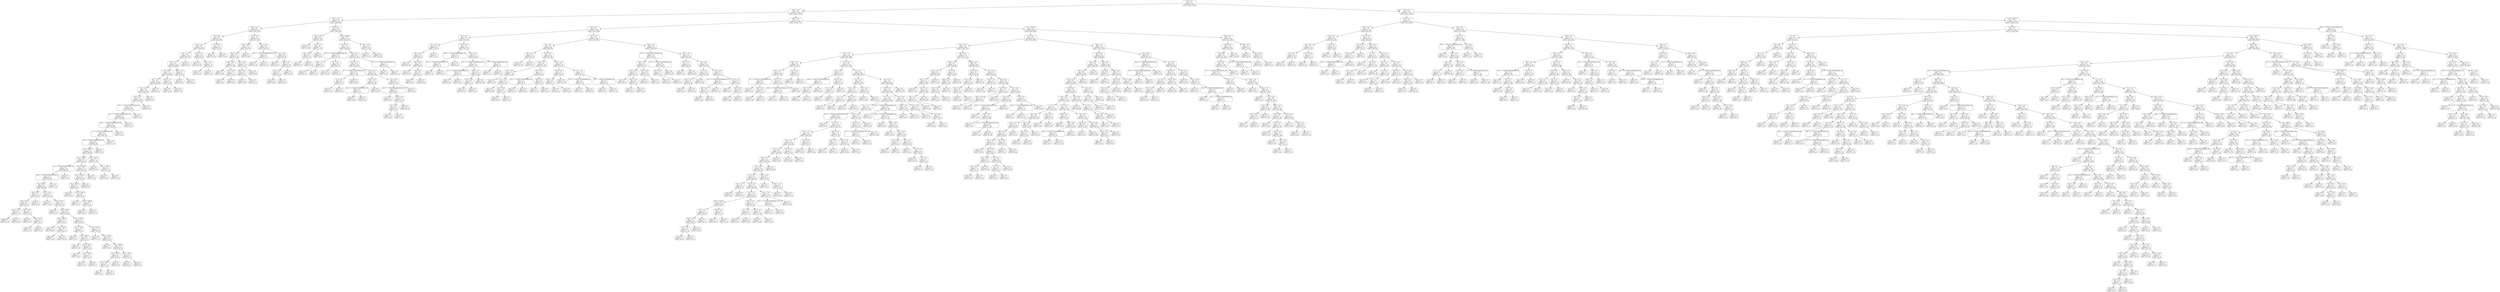 digraph Tree {
node [shape=box, style="rounded", color="black", fontname=helvetica] ;
edge [fontname=helvetica] ;
0 [label="66 <= 1.1\ngini = 0.5\nsamples = 3347\nvalue = [2602, 2614]"] ;
1 [label="383 <= -4.6\ngini = 0.5\nsamples = 1550\nvalue = [1331, 1078]"] ;
0 -> 1 [labeldistance=2.5, labelangle=45, headlabel="True"] ;
2 [label="275 <= -4.5\ngini = 0.5\nsamples = 368\nvalue = [266, 301]"] ;
1 -> 2 ;
3 [label="268 <= -5.1\ngini = 0.5\nsamples = 221\nvalue = [198, 143]"] ;
2 -> 3 ;
4 [label="103 <= 0.0\ngini = 0.4\nsamples = 161\nvalue = [166, 85]"] ;
3 -> 4 ;
5 [label="295 <= -5.6\ngini = 0.4\nsamples = 150\nvalue = [163, 74]"] ;
4 -> 5 ;
6 [label="231 <= -2.9\ngini = 0.5\nsamples = 125\nvalue = [124, 72]"] ;
5 -> 6 ;
7 [label="123 <= -5.2\ngini = 0.5\nsamples = 122\nvalue = [124, 69]"] ;
6 -> 7 ;
8 [label="151 <= -5.8\ngini = 0.5\nsamples = 114\nvalue = [110, 68]"] ;
7 -> 8 ;
9 [label="56 <= -1.8\ngini = 0.5\nsamples = 106\nvalue = [108, 60]"] ;
8 -> 9 ;
10 [label="16 <= -6.0\ngini = 0.5\nsamples = 105\nvalue = [108, 58]"] ;
9 -> 10 ;
11 [label="367 <= -5.9\ngini = 0.5\nsamples = 100\nvalue = [103, 58]"] ;
10 -> 11 ;
12 [label="355 <= -1.7014117331926443e+38\ngini = 0.5\nsamples = 98\nvalue = [103, 56]"] ;
11 -> 12 ;
13 [label="321 <= -1.7014117331926443e+38\ngini = 0.5\nsamples = 95\nvalue = [100, 56]"] ;
12 -> 13 ;
14 [label="230 <= -1.7014117331926443e+38\ngini = 0.5\nsamples = 94\nvalue = [99, 56]"] ;
13 -> 14 ;
15 [label="2 <= -1.7014117331926443e+38\ngini = 0.5\nsamples = 93\nvalue = [98, 56]"] ;
14 -> 15 ;
16 [label="21 <= -1.7014117331926443e+38\ngini = 0.5\nsamples = 92\nvalue = [97, 56]"] ;
15 -> 16 ;
17 [label="rain <= 1454.0\ngini = 0.5\nsamples = 91\nvalue = [96, 56]"] ;
16 -> 17 ;
18 [label="rain <= 760.5\ngini = 0.4\nsamples = 77\nvalue = [95, 32]"] ;
17 -> 18 ;
19 [label="0 <= -1.7014117331926443e+38\ngini = 0.3\nsamples = 65\nvalue = [82, 20]"] ;
18 -> 19 ;
20 [label="380 <= -1.7014117331926443e+38\ngini = 0.3\nsamples = 64\nvalue = [82, 18]"] ;
19 -> 20 ;
21 [label="rain <= 46.0\ngini = 0.3\nsamples = 63\nvalue = [80, 18]"] ;
20 -> 21 ;
22 [label="rain <= 33.5\ngini = 0.5\nsamples = 12\nvalue = [10, 7]"] ;
21 -> 22 ;
23 [label="rain <= 12.5\ngini = 0.4\nsamples = 11\nvalue = [10, 3]"] ;
22 -> 23 ;
24 [label="rain <= 11.5\ngini = 0.4\nsamples = 2\nvalue = [1, 2]"] ;
23 -> 24 ;
25 [label="gini = 0.0\nsamples = 1\nvalue = [1, 0]"] ;
24 -> 25 ;
26 [label="gini = 0.0\nsamples = 1\nvalue = [0, 2]"] ;
24 -> 26 ;
27 [label="rain <= 20.5\ngini = 0.2\nsamples = 9\nvalue = [9, 1]"] ;
23 -> 27 ;
28 [label="gini = 0.0\nsamples = 4\nvalue = [5, 0]"] ;
27 -> 28 ;
29 [label="rain <= 24.0\ngini = 0.3\nsamples = 5\nvalue = [4, 1]"] ;
27 -> 29 ;
30 [label="gini = 0.5\nsamples = 2\nvalue = [1, 1]"] ;
29 -> 30 ;
31 [label="gini = 0.0\nsamples = 3\nvalue = [3, 0]"] ;
29 -> 31 ;
32 [label="gini = 0.0\nsamples = 1\nvalue = [0, 4]"] ;
22 -> 32 ;
33 [label="rain <= 115.5\ngini = 0.2\nsamples = 51\nvalue = [70, 11]"] ;
21 -> 33 ;
34 [label="gini = 0.0\nsamples = 9\nvalue = [11, 0]"] ;
33 -> 34 ;
35 [label="rain <= 133.5\ngini = 0.3\nsamples = 42\nvalue = [59, 11]"] ;
33 -> 35 ;
36 [label="gini = 0.0\nsamples = 2\nvalue = [0, 3]"] ;
35 -> 36 ;
37 [label="rain <= 308.5\ngini = 0.2\nsamples = 40\nvalue = [59, 8]"] ;
35 -> 37 ;
38 [label="rain <= 245.0\ngini = 0.1\nsamples = 17\nvalue = [30, 1]"] ;
37 -> 38 ;
39 [label="gini = 0.0\nsamples = 12\nvalue = [20, 0]"] ;
38 -> 39 ;
40 [label="rain <= 251.0\ngini = 0.2\nsamples = 5\nvalue = [10, 1]"] ;
38 -> 40 ;
41 [label="gini = 0.0\nsamples = 1\nvalue = [0, 1]"] ;
40 -> 41 ;
42 [label="gini = 0.0\nsamples = 4\nvalue = [10, 0]"] ;
40 -> 42 ;
43 [label="rain <= 457.0\ngini = 0.3\nsamples = 23\nvalue = [29, 7]"] ;
37 -> 43 ;
44 [label="rain <= 341.0\ngini = 0.5\nsamples = 7\nvalue = [4, 4]"] ;
43 -> 44 ;
45 [label="gini = 0.0\nsamples = 1\nvalue = [0, 1]"] ;
44 -> 45 ;
46 [label="rain <= 390.0\ngini = 0.5\nsamples = 6\nvalue = [4, 3]"] ;
44 -> 46 ;
47 [label="gini = 0.0\nsamples = 2\nvalue = [2, 0]"] ;
46 -> 47 ;
48 [label="rain <= 418.5\ngini = 0.5\nsamples = 4\nvalue = [2, 3]"] ;
46 -> 48 ;
49 [label="gini = 0.0\nsamples = 1\nvalue = [0, 2]"] ;
48 -> 49 ;
50 [label="rain <= 445.5\ngini = 0.4\nsamples = 3\nvalue = [2, 1]"] ;
48 -> 50 ;
51 [label="gini = 0.0\nsamples = 2\nvalue = [2, 0]"] ;
50 -> 51 ;
52 [label="gini = 0.0\nsamples = 1\nvalue = [0, 1]"] ;
50 -> 52 ;
53 [label="rain <= 501.0\ngini = 0.2\nsamples = 16\nvalue = [25, 3]"] ;
43 -> 53 ;
54 [label="gini = 0.0\nsamples = 4\nvalue = [7, 0]"] ;
53 -> 54 ;
55 [label="rain <= 510.0\ngini = 0.2\nsamples = 12\nvalue = [18, 3]"] ;
53 -> 55 ;
56 [label="gini = 0.0\nsamples = 1\nvalue = [0, 1]"] ;
55 -> 56 ;
57 [label="rain <= 669.0\ngini = 0.2\nsamples = 11\nvalue = [18, 2]"] ;
55 -> 57 ;
58 [label="rain <= 590.0\ngini = 0.1\nsamples = 8\nvalue = [14, 1]"] ;
57 -> 58 ;
59 [label="rain <= 568.5\ngini = 0.2\nsamples = 4\nvalue = [7, 1]"] ;
58 -> 59 ;
60 [label="gini = 0.0\nsamples = 2\nvalue = [4, 0]"] ;
59 -> 60 ;
61 [label="gini = 0.4\nsamples = 2\nvalue = [3, 1]"] ;
59 -> 61 ;
62 [label="gini = 0.0\nsamples = 4\nvalue = [7, 0]"] ;
58 -> 62 ;
63 [label="rain <= 702.0\ngini = 0.3\nsamples = 3\nvalue = [4, 1]"] ;
57 -> 63 ;
64 [label="gini = 0.0\nsamples = 1\nvalue = [0, 1]"] ;
63 -> 64 ;
65 [label="gini = 0.0\nsamples = 2\nvalue = [4, 0]"] ;
63 -> 65 ;
66 [label="gini = 0.0\nsamples = 1\nvalue = [2, 0]"] ;
20 -> 66 ;
67 [label="gini = 0.0\nsamples = 1\nvalue = [0, 2]"] ;
19 -> 67 ;
68 [label="rain <= 1348.5\ngini = 0.5\nsamples = 12\nvalue = [13, 12]"] ;
18 -> 68 ;
69 [label="rain <= 1255.5\ngini = 0.5\nsamples = 10\nvalue = [8, 12]"] ;
68 -> 69 ;
70 [label="rain <= 850.5\ngini = 0.5\nsamples = 7\nvalue = [8, 6]"] ;
69 -> 70 ;
71 [label="gini = 0.0\nsamples = 2\nvalue = [0, 4]"] ;
70 -> 71 ;
72 [label="rain <= 1067.0\ngini = 0.3\nsamples = 5\nvalue = [8, 2]"] ;
70 -> 72 ;
73 [label="gini = 0.0\nsamples = 2\nvalue = [5, 0]"] ;
72 -> 73 ;
74 [label="rain <= 1240.0\ngini = 0.5\nsamples = 3\nvalue = [3, 2]"] ;
72 -> 74 ;
75 [label="gini = 0.0\nsamples = 2\nvalue = [0, 2]"] ;
74 -> 75 ;
76 [label="gini = 0.0\nsamples = 1\nvalue = [3, 0]"] ;
74 -> 76 ;
77 [label="gini = 0.0\nsamples = 3\nvalue = [0, 6]"] ;
69 -> 77 ;
78 [label="gini = 0.0\nsamples = 2\nvalue = [5, 0]"] ;
68 -> 78 ;
79 [label="rain <= 2287.5\ngini = 0.1\nsamples = 14\nvalue = [1, 24]"] ;
17 -> 79 ;
80 [label="gini = 0.0\nsamples = 5\nvalue = [0, 12]"] ;
79 -> 80 ;
81 [label="rain <= 2551.0\ngini = 0.1\nsamples = 9\nvalue = [1, 12]"] ;
79 -> 81 ;
82 [label="gini = 0.0\nsamples = 1\nvalue = [1, 0]"] ;
81 -> 82 ;
83 [label="gini = 0.0\nsamples = 8\nvalue = [0, 12]"] ;
81 -> 83 ;
84 [label="gini = 0.0\nsamples = 1\nvalue = [1, 0]"] ;
16 -> 84 ;
85 [label="gini = 0.0\nsamples = 1\nvalue = [1, 0]"] ;
15 -> 85 ;
86 [label="gini = 0.0\nsamples = 1\nvalue = [1, 0]"] ;
14 -> 86 ;
87 [label="gini = 0.0\nsamples = 1\nvalue = [1, 0]"] ;
13 -> 87 ;
88 [label="gini = 0.0\nsamples = 3\nvalue = [3, 0]"] ;
12 -> 88 ;
89 [label="gini = 0.0\nsamples = 2\nvalue = [0, 2]"] ;
11 -> 89 ;
90 [label="gini = 0.0\nsamples = 5\nvalue = [5, 0]"] ;
10 -> 90 ;
91 [label="gini = 0.0\nsamples = 1\nvalue = [0, 2]"] ;
9 -> 91 ;
92 [label="234 <= -5.7\ngini = 0.3\nsamples = 8\nvalue = [2, 8]"] ;
8 -> 92 ;
93 [label="gini = 0.0\nsamples = 6\nvalue = [0, 8]"] ;
92 -> 93 ;
94 [label="gini = 0.0\nsamples = 2\nvalue = [2, 0]"] ;
92 -> 94 ;
95 [label="209 <= -2.3\ngini = 0.1\nsamples = 8\nvalue = [14, 1]"] ;
7 -> 95 ;
96 [label="gini = 0.0\nsamples = 7\nvalue = [14, 0]"] ;
95 -> 96 ;
97 [label="gini = 0.0\nsamples = 1\nvalue = [0, 1]"] ;
95 -> 97 ;
98 [label="gini = 0.0\nsamples = 3\nvalue = [0, 3]"] ;
6 -> 98 ;
99 [label="240 <= -5.1\ngini = 0.1\nsamples = 25\nvalue = [39, 2]"] ;
5 -> 99 ;
100 [label="gini = 0.0\nsamples = 19\nvalue = [34, 0]"] ;
99 -> 100 ;
101 [label="205 <= -5.3\ngini = 0.4\nsamples = 6\nvalue = [5, 2]"] ;
99 -> 101 ;
102 [label="gini = 0.0\nsamples = 2\nvalue = [0, 2]"] ;
101 -> 102 ;
103 [label="gini = 0.0\nsamples = 4\nvalue = [5, 0]"] ;
101 -> 103 ;
104 [label="12 <= 0.8\ngini = 0.3\nsamples = 11\nvalue = [3, 11]"] ;
4 -> 104 ;
105 [label="gini = 0.0\nsamples = 8\nvalue = [0, 11]"] ;
104 -> 105 ;
106 [label="gini = 0.0\nsamples = 3\nvalue = [3, 0]"] ;
104 -> 106 ;
107 [label="157 <= -4.7\ngini = 0.5\nsamples = 60\nvalue = [32, 58]"] ;
3 -> 107 ;
108 [label="106 <= -0.0\ngini = 0.3\nsamples = 35\nvalue = [10, 43]"] ;
107 -> 108 ;
109 [label="399 <= -4.8\ngini = 0.2\nsamples = 33\nvalue = [7, 43]"] ;
108 -> 109 ;
110 [label="148 <= -4.9\ngini = 0.1\nsamples = 22\nvalue = [2, 34]"] ;
109 -> 110 ;
111 [label="gini = 0.0\nsamples = 15\nvalue = [0, 25]"] ;
110 -> 111 ;
112 [label="321 <= -4.9\ngini = 0.3\nsamples = 7\nvalue = [2, 9]"] ;
110 -> 112 ;
113 [label="gini = 0.0\nsamples = 2\nvalue = [2, 0]"] ;
112 -> 113 ;
114 [label="gini = 0.0\nsamples = 5\nvalue = [0, 9]"] ;
112 -> 114 ;
115 [label="353 <= -4.8\ngini = 0.5\nsamples = 11\nvalue = [5, 9]"] ;
109 -> 115 ;
116 [label="294 <= -4.7\ngini = 0.3\nsamples = 5\nvalue = [5, 1]"] ;
115 -> 116 ;
117 [label="gini = 0.0\nsamples = 4\nvalue = [5, 0]"] ;
116 -> 117 ;
118 [label="gini = 0.0\nsamples = 1\nvalue = [0, 1]"] ;
116 -> 118 ;
119 [label="gini = 0.0\nsamples = 6\nvalue = [0, 8]"] ;
115 -> 119 ;
120 [label="gini = 0.0\nsamples = 2\nvalue = [3, 0]"] ;
108 -> 120 ;
121 [label="152 <= -4.8\ngini = 0.5\nsamples = 25\nvalue = [22, 15]"] ;
107 -> 121 ;
122 [label="158 <= -1.7014117331926443e+38\ngini = 0.2\nsamples = 5\nvalue = [1, 7]"] ;
121 -> 122 ;
123 [label="gini = 0.0\nsamples = 1\nvalue = [1, 0]"] ;
122 -> 123 ;
124 [label="gini = 0.0\nsamples = 4\nvalue = [0, 7]"] ;
122 -> 124 ;
125 [label="61 <= -4.9\ngini = 0.4\nsamples = 20\nvalue = [21, 8]"] ;
121 -> 125 ;
126 [label="gini = 0.0\nsamples = 2\nvalue = [0, 5]"] ;
125 -> 126 ;
127 [label="289 <= -4.7\ngini = 0.2\nsamples = 18\nvalue = [21, 3]"] ;
125 -> 127 ;
128 [label="265 <= -5.2\ngini = 0.5\nsamples = 5\nvalue = [3, 3]"] ;
127 -> 128 ;
129 [label="gini = 0.0\nsamples = 2\nvalue = [3, 0]"] ;
128 -> 129 ;
130 [label="gini = 0.0\nsamples = 3\nvalue = [0, 3]"] ;
128 -> 130 ;
131 [label="gini = 0.0\nsamples = 13\nvalue = [18, 0]"] ;
127 -> 131 ;
132 [label="238 <= -2.1\ngini = 0.4\nsamples = 147\nvalue = [68, 158]"] ;
2 -> 132 ;
133 [label="374 <= -3.8\ngini = 0.2\nsamples = 44\nvalue = [7, 57]"] ;
132 -> 133 ;
134 [label="gini = 0.0\nsamples = 32\nvalue = [0, 46]"] ;
133 -> 134 ;
135 [label="52 <= -3.7\ngini = 0.5\nsamples = 12\nvalue = [7, 11]"] ;
133 -> 135 ;
136 [label="235 <= -4.2\ngini = 0.4\nsamples = 7\nvalue = [7, 3]"] ;
135 -> 136 ;
137 [label="gini = 0.0\nsamples = 2\nvalue = [0, 3]"] ;
136 -> 137 ;
138 [label="gini = 0.0\nsamples = 5\nvalue = [7, 0]"] ;
136 -> 138 ;
139 [label="gini = 0.0\nsamples = 5\nvalue = [0, 8]"] ;
135 -> 139 ;
140 [label="rain <= 2380.0\ngini = 0.5\nsamples = 103\nvalue = [61, 101]"] ;
132 -> 140 ;
141 [label="44 <= -1.5\ngini = 0.5\nsamples = 78\nvalue = [60, 65]"] ;
140 -> 141 ;
142 [label="292 <= -1.7014117331926443e+38\ngini = 0.4\nsamples = 21\nvalue = [23, 7]"] ;
141 -> 142 ;
143 [label="330 <= -1.1\ngini = 0.3\nsamples = 4\nvalue = [1, 5]"] ;
142 -> 143 ;
144 [label="gini = 0.0\nsamples = 3\nvalue = [0, 5]"] ;
143 -> 144 ;
145 [label="gini = 0.0\nsamples = 1\nvalue = [1, 0]"] ;
143 -> 145 ;
146 [label="28 <= 0.7\ngini = 0.2\nsamples = 17\nvalue = [22, 2]"] ;
142 -> 146 ;
147 [label="gini = 0.0\nsamples = 15\nvalue = [22, 0]"] ;
146 -> 147 ;
148 [label="gini = 0.0\nsamples = 2\nvalue = [0, 2]"] ;
146 -> 148 ;
149 [label="324 <= 0.5\ngini = 0.5\nsamples = 57\nvalue = [37, 58]"] ;
141 -> 149 ;
150 [label="227 <= -1.3\ngini = 0.4\nsamples = 49\nvalue = [26, 57]"] ;
149 -> 150 ;
151 [label="97 <= -1.7014117331926443e+38\ngini = 0.1\nsamples = 15\nvalue = [1, 27]"] ;
150 -> 151 ;
152 [label="9 <= -0.6\ngini = 0.5\nsamples = 2\nvalue = [1, 1]"] ;
151 -> 152 ;
153 [label="gini = 0.0\nsamples = 1\nvalue = [1, 0]"] ;
152 -> 153 ;
154 [label="gini = 0.0\nsamples = 1\nvalue = [0, 1]"] ;
152 -> 154 ;
155 [label="gini = 0.0\nsamples = 13\nvalue = [0, 26]"] ;
151 -> 155 ;
156 [label="220 <= -0.3\ngini = 0.5\nsamples = 34\nvalue = [25, 30]"] ;
150 -> 156 ;
157 [label="226 <= -0.9\ngini = 0.3\nsamples = 14\nvalue = [4, 18]"] ;
156 -> 157 ;
158 [label="384 <= -1.7014117331926443e+38\ngini = 0.3\nsamples = 4\nvalue = [4, 1]"] ;
157 -> 158 ;
159 [label="gini = 0.0\nsamples = 3\nvalue = [4, 0]"] ;
158 -> 159 ;
160 [label="gini = 0.0\nsamples = 1\nvalue = [0, 1]"] ;
158 -> 160 ;
161 [label="gini = 0.0\nsamples = 10\nvalue = [0, 17]"] ;
157 -> 161 ;
162 [label="373 <= 0.8\ngini = 0.5\nsamples = 20\nvalue = [21, 12]"] ;
156 -> 162 ;
163 [label="101 <= -1.7014117331926443e+38\ngini = 0.2\nsamples = 17\nvalue = [21, 3]"] ;
162 -> 163 ;
164 [label="gini = 0.0\nsamples = 1\nvalue = [0, 1]"] ;
163 -> 164 ;
165 [label="349 <= -0.8\ngini = 0.2\nsamples = 16\nvalue = [21, 2]"] ;
163 -> 165 ;
166 [label="87 <= 0.1\ngini = 0.4\nsamples = 3\nvalue = [1, 2]"] ;
165 -> 166 ;
167 [label="gini = 0.0\nsamples = 2\nvalue = [0, 2]"] ;
166 -> 167 ;
168 [label="gini = 0.0\nsamples = 1\nvalue = [1, 0]"] ;
166 -> 168 ;
169 [label="gini = 0.0\nsamples = 13\nvalue = [20, 0]"] ;
165 -> 169 ;
170 [label="gini = 0.0\nsamples = 3\nvalue = [0, 9]"] ;
162 -> 170 ;
171 [label="172 <= -1.7014117331926443e+38\ngini = 0.2\nsamples = 8\nvalue = [11, 1]"] ;
149 -> 171 ;
172 [label="gini = 0.0\nsamples = 1\nvalue = [0, 1]"] ;
171 -> 172 ;
173 [label="gini = 0.0\nsamples = 7\nvalue = [11, 0]"] ;
171 -> 173 ;
174 [label="174 <= -1.8\ngini = 0.1\nsamples = 25\nvalue = [1, 36]"] ;
140 -> 174 ;
175 [label="gini = 0.0\nsamples = 1\nvalue = [1, 0]"] ;
174 -> 175 ;
176 [label="gini = 0.0\nsamples = 24\nvalue = [0, 36]"] ;
174 -> 176 ;
177 [label="186 <= -3.1\ngini = 0.5\nsamples = 1182\nvalue = [1065, 777]"] ;
1 -> 177 ;
178 [label="95 <= -4.7\ngini = 0.4\nsamples = 220\nvalue = [235, 108]"] ;
177 -> 178 ;
179 [label="30 <= -5.0\ngini = 0.5\nsamples = 52\nvalue = [41, 43]"] ;
178 -> 179 ;
180 [label="45 <= 0.5\ngini = 0.3\nsamples = 20\nvalue = [28, 6]"] ;
179 -> 180 ;
181 [label="363 <= 0.4\ngini = 0.3\nsamples = 19\nvalue = [28, 5]"] ;
180 -> 181 ;
182 [label="gini = 0.0\nsamples = 11\nvalue = [18, 0]"] ;
181 -> 182 ;
183 [label="281 <= -2.4\ngini = 0.4\nsamples = 8\nvalue = [10, 5]"] ;
181 -> 183 ;
184 [label="gini = 0.0\nsamples = 4\nvalue = [0, 4]"] ;
183 -> 184 ;
185 [label="333 <= 1.8\ngini = 0.2\nsamples = 4\nvalue = [10, 1]"] ;
183 -> 185 ;
186 [label="gini = 0.0\nsamples = 1\nvalue = [0, 1]"] ;
185 -> 186 ;
187 [label="gini = 0.0\nsamples = 3\nvalue = [10, 0]"] ;
185 -> 187 ;
188 [label="gini = 0.0\nsamples = 1\nvalue = [0, 1]"] ;
180 -> 188 ;
189 [label="218 <= -5.0\ngini = 0.4\nsamples = 32\nvalue = [13, 37]"] ;
179 -> 189 ;
190 [label="196 <= -1.7014117331926443e+38\ngini = 0.4\nsamples = 9\nvalue = [7, 3]"] ;
189 -> 190 ;
191 [label="203 <= -1.7014117331926443e+38\ngini = 0.4\nsamples = 4\nvalue = [1, 3]"] ;
190 -> 191 ;
192 [label="gini = 0.0\nsamples = 1\nvalue = [1, 0]"] ;
191 -> 192 ;
193 [label="gini = 0.0\nsamples = 3\nvalue = [0, 3]"] ;
191 -> 193 ;
194 [label="gini = 0.0\nsamples = 5\nvalue = [6, 0]"] ;
190 -> 194 ;
195 [label="142 <= 0.7\ngini = 0.3\nsamples = 23\nvalue = [6, 34]"] ;
189 -> 195 ;
196 [label="273 <= -1.7014117331926443e+38\ngini = 0.1\nsamples = 19\nvalue = [2, 33]"] ;
195 -> 196 ;
197 [label="63 <= -1.7014117331926443e+38\ngini = 0.5\nsamples = 2\nvalue = [1, 1]"] ;
196 -> 197 ;
198 [label="gini = 0.0\nsamples = 1\nvalue = [1, 0]"] ;
197 -> 198 ;
199 [label="gini = 0.0\nsamples = 1\nvalue = [0, 1]"] ;
197 -> 199 ;
200 [label="345 <= -4.3\ngini = 0.1\nsamples = 17\nvalue = [1, 32]"] ;
196 -> 200 ;
201 [label="130 <= -4.0\ngini = 0.3\nsamples = 3\nvalue = [1, 4]"] ;
200 -> 201 ;
202 [label="gini = 0.0\nsamples = 2\nvalue = [0, 4]"] ;
201 -> 202 ;
203 [label="gini = 0.0\nsamples = 1\nvalue = [1, 0]"] ;
201 -> 203 ;
204 [label="gini = 0.0\nsamples = 14\nvalue = [0, 28]"] ;
200 -> 204 ;
205 [label="2 <= -1.7014117331926443e+38\ngini = 0.3\nsamples = 4\nvalue = [4, 1]"] ;
195 -> 205 ;
206 [label="gini = 0.0\nsamples = 1\nvalue = [0, 1]"] ;
205 -> 206 ;
207 [label="gini = 0.0\nsamples = 3\nvalue = [4, 0]"] ;
205 -> 207 ;
208 [label="62 <= -3.9\ngini = 0.4\nsamples = 168\nvalue = [194, 65]"] ;
178 -> 208 ;
209 [label="14 <= -4.5\ngini = 0.5\nsamples = 69\nvalue = [68, 40]"] ;
208 -> 209 ;
210 [label="122 <= 1.5\ngini = 0.1\nsamples = 13\nvalue = [21, 1]"] ;
209 -> 210 ;
211 [label="gini = 0.0\nsamples = 12\nvalue = [21, 0]"] ;
210 -> 211 ;
212 [label="gini = 0.0\nsamples = 1\nvalue = [0, 1]"] ;
210 -> 212 ;
213 [label="253 <= -4.2\ngini = 0.5\nsamples = 56\nvalue = [47, 39]"] ;
209 -> 213 ;
214 [label="356 <= -4.3\ngini = 0.4\nsamples = 26\nvalue = [13, 27]"] ;
213 -> 214 ;
215 [label="219 <= -4.4\ngini = 0.2\nsamples = 14\nvalue = [3, 21]"] ;
214 -> 215 ;
216 [label="gini = 0.0\nsamples = 2\nvalue = [2, 0]"] ;
215 -> 216 ;
217 [label="167 <= -4.3\ngini = 0.1\nsamples = 12\nvalue = [1, 21]"] ;
215 -> 217 ;
218 [label="gini = 0.0\nsamples = 10\nvalue = [0, 20]"] ;
217 -> 218 ;
219 [label="233 <= -4.4\ngini = 0.5\nsamples = 2\nvalue = [1, 1]"] ;
217 -> 219 ;
220 [label="gini = 0.0\nsamples = 1\nvalue = [0, 1]"] ;
219 -> 220 ;
221 [label="gini = 0.0\nsamples = 1\nvalue = [1, 0]"] ;
219 -> 221 ;
222 [label="387 <= -4.1\ngini = 0.5\nsamples = 12\nvalue = [10, 6]"] ;
214 -> 222 ;
223 [label="272 <= -1.7014117331926443e+38\ngini = 0.2\nsamples = 6\nvalue = [8, 1]"] ;
222 -> 223 ;
224 [label="gini = 0.0\nsamples = 1\nvalue = [0, 1]"] ;
223 -> 224 ;
225 [label="gini = 0.0\nsamples = 5\nvalue = [8, 0]"] ;
223 -> 225 ;
226 [label="246 <= 0.5\ngini = 0.4\nsamples = 6\nvalue = [2, 5]"] ;
222 -> 226 ;
227 [label="gini = 0.0\nsamples = 5\nvalue = [0, 5]"] ;
226 -> 227 ;
228 [label="gini = 0.0\nsamples = 1\nvalue = [2, 0]"] ;
226 -> 228 ;
229 [label="285 <= -3.6\ngini = 0.4\nsamples = 30\nvalue = [34, 12]"] ;
213 -> 229 ;
230 [label="344 <= -4.5\ngini = 0.1\nsamples = 15\nvalue = [28, 1]"] ;
229 -> 230 ;
231 [label="243 <= -4.4\ngini = 0.5\nsamples = 2\nvalue = [1, 1]"] ;
230 -> 231 ;
232 [label="gini = 0.0\nsamples = 1\nvalue = [1, 0]"] ;
231 -> 232 ;
233 [label="gini = 0.0\nsamples = 1\nvalue = [0, 1]"] ;
231 -> 233 ;
234 [label="gini = 0.0\nsamples = 13\nvalue = [27, 0]"] ;
230 -> 234 ;
235 [label="33 <= -1.1\ngini = 0.5\nsamples = 15\nvalue = [6, 11]"] ;
229 -> 235 ;
236 [label="176 <= -1.7014117331926443e+38\ngini = 0.2\nsamples = 8\nvalue = [1, 9]"] ;
235 -> 236 ;
237 [label="gini = 0.0\nsamples = 1\nvalue = [1, 0]"] ;
236 -> 237 ;
238 [label="gini = 0.0\nsamples = 7\nvalue = [0, 9]"] ;
236 -> 238 ;
239 [label="72 <= -1.7014117331926443e+38\ngini = 0.4\nsamples = 7\nvalue = [5, 2]"] ;
235 -> 239 ;
240 [label="gini = 0.0\nsamples = 2\nvalue = [0, 2]"] ;
239 -> 240 ;
241 [label="gini = 0.0\nsamples = 5\nvalue = [5, 0]"] ;
239 -> 241 ;
242 [label="268 <= -3.4\ngini = 0.3\nsamples = 99\nvalue = [126, 25]"] ;
208 -> 242 ;
243 [label="253 <= -1.7014117331926443e+38\ngini = 0.1\nsamples = 48\nvalue = [70, 5]"] ;
242 -> 243 ;
244 [label="266 <= -3.5\ngini = 0.4\nsamples = 13\nvalue = [12, 4]"] ;
243 -> 244 ;
245 [label="235 <= -1.2\ngini = 0.2\nsamples = 9\nvalue = [11, 1]"] ;
244 -> 245 ;
246 [label="gini = 0.0\nsamples = 7\nvalue = [10, 0]"] ;
245 -> 246 ;
247 [label="383 <= -0.3\ngini = 0.5\nsamples = 2\nvalue = [1, 1]"] ;
245 -> 247 ;
248 [label="gini = 0.0\nsamples = 1\nvalue = [0, 1]"] ;
247 -> 248 ;
249 [label="gini = 0.0\nsamples = 1\nvalue = [1, 0]"] ;
247 -> 249 ;
250 [label="251 <= -1.8\ngini = 0.4\nsamples = 4\nvalue = [1, 3]"] ;
244 -> 250 ;
251 [label="gini = 0.0\nsamples = 3\nvalue = [0, 3]"] ;
250 -> 251 ;
252 [label="gini = 0.0\nsamples = 1\nvalue = [1, 0]"] ;
250 -> 252 ;
253 [label="271 <= -1.7014117331926443e+38\ngini = 0.0\nsamples = 35\nvalue = [58, 1]"] ;
243 -> 253 ;
254 [label="237 <= -1.9\ngini = 0.4\nsamples = 3\nvalue = [3, 1]"] ;
253 -> 254 ;
255 [label="gini = 0.0\nsamples = 2\nvalue = [3, 0]"] ;
254 -> 255 ;
256 [label="gini = 0.0\nsamples = 1\nvalue = [0, 1]"] ;
254 -> 256 ;
257 [label="gini = 0.0\nsamples = 32\nvalue = [55, 0]"] ;
253 -> 257 ;
258 [label="398 <= -2.9\ngini = 0.4\nsamples = 51\nvalue = [56, 20]"] ;
242 -> 258 ;
259 [label="369 <= -3.3\ngini = 0.1\nsamples = 16\nvalue = [29, 2]"] ;
258 -> 259 ;
260 [label="gini = 0.0\nsamples = 1\nvalue = [0, 2]"] ;
259 -> 260 ;
261 [label="gini = 0.0\nsamples = 15\nvalue = [29, 0]"] ;
259 -> 261 ;
262 [label="22 <= -0.3\ngini = 0.5\nsamples = 35\nvalue = [27, 18]"] ;
258 -> 262 ;
263 [label="17 <= -1.6\ngini = 0.4\nsamples = 18\nvalue = [6, 14]"] ;
262 -> 263 ;
264 [label="323 <= -1.9\ngini = 0.5\nsamples = 8\nvalue = [6, 4]"] ;
263 -> 264 ;
265 [label="gini = 0.0\nsamples = 3\nvalue = [0, 4]"] ;
264 -> 265 ;
266 [label="gini = 0.0\nsamples = 5\nvalue = [6, 0]"] ;
264 -> 266 ;
267 [label="gini = 0.0\nsamples = 10\nvalue = [0, 10]"] ;
263 -> 267 ;
268 [label="125 <= 0.8\ngini = 0.3\nsamples = 17\nvalue = [21, 4]"] ;
262 -> 268 ;
269 [label="112 <= -1.7014117331926443e+38\ngini = 0.1\nsamples = 11\nvalue = [18, 1]"] ;
268 -> 269 ;
270 [label="285 <= 0.6\ngini = 0.5\nsamples = 2\nvalue = [1, 1]"] ;
269 -> 270 ;
271 [label="gini = 0.0\nsamples = 1\nvalue = [1, 0]"] ;
270 -> 271 ;
272 [label="gini = 0.0\nsamples = 1\nvalue = [0, 1]"] ;
270 -> 272 ;
273 [label="gini = 0.0\nsamples = 9\nvalue = [17, 0]"] ;
269 -> 273 ;
274 [label="127 <= 1.5\ngini = 0.5\nsamples = 6\nvalue = [3, 3]"] ;
268 -> 274 ;
275 [label="gini = 0.0\nsamples = 2\nvalue = [0, 2]"] ;
274 -> 275 ;
276 [label="181 <= 49.1\ngini = 0.4\nsamples = 4\nvalue = [3, 1]"] ;
274 -> 276 ;
277 [label="gini = 0.0\nsamples = 3\nvalue = [3, 0]"] ;
276 -> 277 ;
278 [label="gini = 0.0\nsamples = 1\nvalue = [0, 1]"] ;
276 -> 278 ;
279 [label="rain <= 1619.0\ngini = 0.5\nsamples = 962\nvalue = [830, 669]"] ;
177 -> 279 ;
280 [label="8 <= -0.1\ngini = 0.5\nsamples = 792\nvalue = [797, 440]"] ;
279 -> 280 ;
281 [label="395 <= -0.6\ngini = 0.5\nsamples = 490\nvalue = [446, 321]"] ;
280 -> 281 ;
282 [label="101 <= -3.5\ngini = 0.5\nsamples = 338\nvalue = [335, 188]"] ;
281 -> 282 ;
283 [label="120 <= -1.4\ngini = 0.4\nsamples = 25\nvalue = [14, 27]"] ;
282 -> 283 ;
284 [label="271 <= -1.7\ngini = 0.3\nsamples = 20\nvalue = [7, 25]"] ;
283 -> 284 ;
285 [label="47 <= -1.7014117331926443e+38\ngini = 0.4\nsamples = 5\nvalue = [5, 2]"] ;
284 -> 285 ;
286 [label="gini = 0.0\nsamples = 2\nvalue = [4, 0]"] ;
285 -> 286 ;
287 [label="264 <= -2.5\ngini = 0.4\nsamples = 3\nvalue = [1, 2]"] ;
285 -> 287 ;
288 [label="gini = 0.0\nsamples = 2\nvalue = [0, 2]"] ;
287 -> 288 ;
289 [label="gini = 0.0\nsamples = 1\nvalue = [1, 0]"] ;
287 -> 289 ;
290 [label="374 <= -0.7\ngini = 0.1\nsamples = 15\nvalue = [2, 23]"] ;
284 -> 290 ;
291 [label="284 <= -1.7014117331926443e+38\ngini = 0.1\nsamples = 14\nvalue = [1, 23]"] ;
290 -> 291 ;
292 [label="gini = 0.0\nsamples = 1\nvalue = [1, 0]"] ;
291 -> 292 ;
293 [label="gini = 0.0\nsamples = 13\nvalue = [0, 23]"] ;
291 -> 293 ;
294 [label="gini = 0.0\nsamples = 1\nvalue = [1, 0]"] ;
290 -> 294 ;
295 [label="157 <= -0.1\ngini = 0.3\nsamples = 5\nvalue = [7, 2]"] ;
283 -> 295 ;
296 [label="gini = 0.0\nsamples = 4\nvalue = [7, 0]"] ;
295 -> 296 ;
297 [label="gini = 0.0\nsamples = 1\nvalue = [0, 2]"] ;
295 -> 297 ;
298 [label="173 <= -3.5\ngini = 0.4\nsamples = 313\nvalue = [321, 161]"] ;
282 -> 298 ;
299 [label="220 <= -0.5\ngini = 0.2\nsamples = 23\nvalue = [36, 4]"] ;
298 -> 299 ;
300 [label="188 <= -1.7014117331926443e+38\ngini = 0.1\nsamples = 17\nvalue = [32, 1]"] ;
299 -> 300 ;
301 [label="146 <= -1.8\ngini = 0.3\nsamples = 4\nvalue = [5, 1]"] ;
300 -> 301 ;
302 [label="gini = 0.0\nsamples = 1\nvalue = [0, 1]"] ;
301 -> 302 ;
303 [label="gini = 0.0\nsamples = 3\nvalue = [5, 0]"] ;
301 -> 303 ;
304 [label="gini = 0.0\nsamples = 13\nvalue = [27, 0]"] ;
300 -> 304 ;
305 [label="206 <= -0.2\ngini = 0.5\nsamples = 6\nvalue = [4, 3]"] ;
299 -> 305 ;
306 [label="231 <= -0.3\ngini = 0.4\nsamples = 4\nvalue = [1, 3]"] ;
305 -> 306 ;
307 [label="gini = 0.0\nsamples = 3\nvalue = [0, 3]"] ;
306 -> 307 ;
308 [label="gini = 0.0\nsamples = 1\nvalue = [1, 0]"] ;
306 -> 308 ;
309 [label="gini = 0.0\nsamples = 2\nvalue = [3, 0]"] ;
305 -> 309 ;
310 [label="22 <= -2.7\ngini = 0.5\nsamples = 290\nvalue = [285, 157]"] ;
298 -> 310 ;
311 [label="111 <= -1.6\ngini = 0.5\nsamples = 34\nvalue = [19, 34]"] ;
310 -> 311 ;
312 [label="241 <= -2.7\ngini = 0.5\nsamples = 17\nvalue = [15, 10]"] ;
311 -> 312 ;
313 [label="9 <= -3.1\ngini = 0.2\nsamples = 7\nvalue = [1, 8]"] ;
312 -> 313 ;
314 [label="gini = 0.0\nsamples = 1\nvalue = [1, 0]"] ;
313 -> 314 ;
315 [label="gini = 0.0\nsamples = 6\nvalue = [0, 8]"] ;
313 -> 315 ;
316 [label="360 <= -3.0\ngini = 0.2\nsamples = 10\nvalue = [14, 2]"] ;
312 -> 316 ;
317 [label="gini = 0.0\nsamples = 2\nvalue = [0, 2]"] ;
316 -> 317 ;
318 [label="gini = 0.0\nsamples = 8\nvalue = [14, 0]"] ;
316 -> 318 ;
319 [label="65 <= -1.0\ngini = 0.2\nsamples = 17\nvalue = [4, 24]"] ;
311 -> 319 ;
320 [label="gini = 0.0\nsamples = 14\nvalue = [0, 24]"] ;
319 -> 320 ;
321 [label="gini = 0.0\nsamples = 3\nvalue = [4, 0]"] ;
319 -> 321 ;
322 [label="94 <= -0.3\ngini = 0.4\nsamples = 256\nvalue = [266, 123]"] ;
310 -> 322 ;
323 [label="107 <= -0.6\ngini = 0.4\nsamples = 242\nvalue = [244, 123]"] ;
322 -> 323 ;
324 [label="91 <= -1.0\ngini = 0.4\nsamples = 218\nvalue = [232, 102]"] ;
323 -> 324 ;
325 [label="96 <= -1.1\ngini = 0.5\nsamples = 174\nvalue = [175, 92]"] ;
324 -> 325 ;
326 [label="201 <= -1.7014117331926443e+38\ngini = 0.4\nsamples = 159\nvalue = [169, 75]"] ;
325 -> 326 ;
327 [label="gini = 0.0\nsamples = 4\nvalue = [0, 5]"] ;
326 -> 327 ;
328 [label="72 <= -1.1\ngini = 0.4\nsamples = 155\nvalue = [169, 70]"] ;
326 -> 328 ;
329 [label="273 <= -1.3\ngini = 0.4\nsamples = 143\nvalue = [164, 57]"] ;
328 -> 329 ;
330 [label="278 <= -1.2\ngini = 0.4\nsamples = 118\nvalue = [129, 56]"] ;
329 -> 330 ;
331 [label="57 <= -1.0\ngini = 0.4\nsamples = 111\nvalue = [126, 48]"] ;
330 -> 331 ;
332 [label="376 <= -1.5\ngini = 0.4\nsamples = 107\nvalue = [126, 42]"] ;
331 -> 332 ;
333 [label="273 <= -1.6\ngini = 0.4\nsamples = 86\nvalue = [96, 42]"] ;
332 -> 333 ;
334 [label="18 <= -2.5\ngini = 0.4\nsamples = 74\nvalue = [88, 29]"] ;
333 -> 334 ;
335 [label="70 <= -2.5\ngini = 0.3\nsamples = 6\nvalue = [2, 7]"] ;
334 -> 335 ;
336 [label="gini = 0.0\nsamples = 2\nvalue = [2, 0]"] ;
335 -> 336 ;
337 [label="gini = 0.0\nsamples = 4\nvalue = [0, 7]"] ;
335 -> 337 ;
338 [label="90 <= -1.8\ngini = 0.3\nsamples = 68\nvalue = [86, 22]"] ;
334 -> 338 ;
339 [label="111 <= -1.9\ngini = 0.4\nsamples = 44\nvalue = [49, 21]"] ;
338 -> 339 ;
340 [label="rain <= 1324.0\ngini = 0.2\nsamples = 28\nvalue = [40, 5]"] ;
339 -> 340 ;
341 [label="70 <= -1.9\ngini = 0.1\nsamples = 25\nvalue = [38, 2]"] ;
340 -> 341 ;
342 [label="190 <= -2.4\ngini = 0.0\nsamples = 24\nvalue = [38, 1]"] ;
341 -> 342 ;
343 [label="76 <= -2.2\ngini = 0.3\nsamples = 5\nvalue = [4, 1]"] ;
342 -> 343 ;
344 [label="gini = 0.0\nsamples = 4\nvalue = [4, 0]"] ;
343 -> 344 ;
345 [label="gini = 0.0\nsamples = 1\nvalue = [0, 1]"] ;
343 -> 345 ;
346 [label="gini = 0.0\nsamples = 19\nvalue = [34, 0]"] ;
342 -> 346 ;
347 [label="gini = 0.0\nsamples = 1\nvalue = [0, 1]"] ;
341 -> 347 ;
348 [label="246 <= -2.1\ngini = 0.5\nsamples = 3\nvalue = [2, 3]"] ;
340 -> 348 ;
349 [label="gini = 0.0\nsamples = 2\nvalue = [0, 3]"] ;
348 -> 349 ;
350 [label="gini = 0.0\nsamples = 1\nvalue = [2, 0]"] ;
348 -> 350 ;
351 [label="242 <= -1.9\ngini = 0.5\nsamples = 16\nvalue = [9, 16]"] ;
339 -> 351 ;
352 [label="37 <= -2.0\ngini = 0.2\nsamples = 5\nvalue = [7, 1]"] ;
351 -> 352 ;
353 [label="gini = 0.0\nsamples = 1\nvalue = [0, 1]"] ;
352 -> 353 ;
354 [label="gini = 0.0\nsamples = 4\nvalue = [7, 0]"] ;
352 -> 354 ;
355 [label="115 <= -1.8\ngini = 0.2\nsamples = 11\nvalue = [2, 15]"] ;
351 -> 355 ;
356 [label="gini = 0.0\nsamples = 9\nvalue = [0, 15]"] ;
355 -> 356 ;
357 [label="gini = 0.0\nsamples = 2\nvalue = [2, 0]"] ;
355 -> 357 ;
358 [label="318 <= -1.9\ngini = 0.1\nsamples = 24\nvalue = [37, 1]"] ;
338 -> 358 ;
359 [label="252 <= -1.7014117331926443e+38\ngini = 0.3\nsamples = 5\nvalue = [4, 1]"] ;
358 -> 359 ;
360 [label="gini = 0.0\nsamples = 1\nvalue = [0, 1]"] ;
359 -> 360 ;
361 [label="gini = 0.0\nsamples = 4\nvalue = [4, 0]"] ;
359 -> 361 ;
362 [label="gini = 0.0\nsamples = 19\nvalue = [33, 0]"] ;
358 -> 362 ;
363 [label="340 <= -1.6\ngini = 0.5\nsamples = 12\nvalue = [8, 13]"] ;
333 -> 363 ;
364 [label="gini = 0.0\nsamples = 5\nvalue = [7, 0]"] ;
363 -> 364 ;
365 [label="124 <= -1.3\ngini = 0.1\nsamples = 7\nvalue = [1, 13]"] ;
363 -> 365 ;
366 [label="gini = 0.0\nsamples = 6\nvalue = [0, 13]"] ;
365 -> 366 ;
367 [label="gini = 0.0\nsamples = 1\nvalue = [1, 0]"] ;
365 -> 367 ;
368 [label="gini = 0.0\nsamples = 21\nvalue = [30, 0]"] ;
332 -> 368 ;
369 [label="gini = 0.0\nsamples = 4\nvalue = [0, 6]"] ;
331 -> 369 ;
370 [label="270 <= -1.2\ngini = 0.4\nsamples = 7\nvalue = [3, 8]"] ;
330 -> 370 ;
371 [label="gini = 0.0\nsamples = 6\nvalue = [0, 8]"] ;
370 -> 371 ;
372 [label="gini = 0.0\nsamples = 1\nvalue = [3, 0]"] ;
370 -> 372 ;
373 [label="86 <= -0.8\ngini = 0.1\nsamples = 25\nvalue = [35, 1]"] ;
329 -> 373 ;
374 [label="gini = 0.0\nsamples = 24\nvalue = [35, 0]"] ;
373 -> 374 ;
375 [label="gini = 0.0\nsamples = 1\nvalue = [0, 1]"] ;
373 -> 375 ;
376 [label="296 <= -1.3\ngini = 0.4\nsamples = 12\nvalue = [5, 13]"] ;
328 -> 376 ;
377 [label="241 <= -1.2\ngini = 0.3\nsamples = 3\nvalue = [4, 1]"] ;
376 -> 377 ;
378 [label="gini = 0.0\nsamples = 2\nvalue = [4, 0]"] ;
377 -> 378 ;
379 [label="gini = 0.0\nsamples = 1\nvalue = [0, 1]"] ;
377 -> 379 ;
380 [label="334 <= -0.8\ngini = 0.1\nsamples = 9\nvalue = [1, 12]"] ;
376 -> 380 ;
381 [label="gini = 0.0\nsamples = 8\nvalue = [0, 12]"] ;
380 -> 381 ;
382 [label="gini = 0.0\nsamples = 1\nvalue = [1, 0]"] ;
380 -> 382 ;
383 [label="267 <= -0.8\ngini = 0.4\nsamples = 15\nvalue = [6, 17]"] ;
325 -> 383 ;
384 [label="259 <= -1.3\ngini = 0.2\nsamples = 13\nvalue = [2, 17]"] ;
383 -> 384 ;
385 [label="277 <= -1.7014117331926443e+38\ngini = 0.4\nsamples = 3\nvalue = [2, 1]"] ;
384 -> 385 ;
386 [label="gini = 0.0\nsamples = 1\nvalue = [0, 1]"] ;
385 -> 386 ;
387 [label="gini = 0.0\nsamples = 2\nvalue = [2, 0]"] ;
385 -> 387 ;
388 [label="gini = 0.0\nsamples = 10\nvalue = [0, 16]"] ;
384 -> 388 ;
389 [label="gini = 0.0\nsamples = 2\nvalue = [4, 0]"] ;
383 -> 389 ;
390 [label="262 <= -1.7014117331926443e+38\ngini = 0.3\nsamples = 44\nvalue = [57, 10]"] ;
324 -> 390 ;
391 [label="gini = 0.0\nsamples = 1\nvalue = [0, 2]"] ;
390 -> 391 ;
392 [label="189 <= -1.7014117331926443e+38\ngini = 0.2\nsamples = 43\nvalue = [57, 8]"] ;
390 -> 392 ;
393 [label="gini = 0.0\nsamples = 2\nvalue = [0, 3]"] ;
392 -> 393 ;
394 [label="207 <= -0.9\ngini = 0.1\nsamples = 41\nvalue = [57, 5]"] ;
392 -> 394 ;
395 [label="gini = 0.0\nsamples = 17\nvalue = [30, 0]"] ;
394 -> 395 ;
396 [label="311 <= -0.9\ngini = 0.3\nsamples = 24\nvalue = [27, 5]"] ;
394 -> 396 ;
397 [label="131 <= -0.8\ngini = 0.5\nsamples = 5\nvalue = [3, 3]"] ;
396 -> 397 ;
398 [label="gini = 0.0\nsamples = 3\nvalue = [3, 0]"] ;
397 -> 398 ;
399 [label="gini = 0.0\nsamples = 2\nvalue = [0, 3]"] ;
397 -> 399 ;
400 [label="14 <= -1.0\ngini = 0.1\nsamples = 19\nvalue = [24, 2]"] ;
396 -> 400 ;
401 [label="gini = 0.0\nsamples = 1\nvalue = [0, 1]"] ;
400 -> 401 ;
402 [label="233 <= -0.5\ngini = 0.1\nsamples = 18\nvalue = [24, 1]"] ;
400 -> 402 ;
403 [label="gini = 0.0\nsamples = 16\nvalue = [22, 0]"] ;
402 -> 403 ;
404 [label="32 <= -0.7\ngini = 0.4\nsamples = 2\nvalue = [2, 1]"] ;
402 -> 404 ;
405 [label="gini = 0.0\nsamples = 1\nvalue = [2, 0]"] ;
404 -> 405 ;
406 [label="gini = 0.0\nsamples = 1\nvalue = [0, 1]"] ;
404 -> 406 ;
407 [label="373 <= -0.6\ngini = 0.5\nsamples = 24\nvalue = [12, 21]"] ;
323 -> 407 ;
408 [label="369 <= -1.0\ngini = 0.2\nsamples = 14\nvalue = [2, 17]"] ;
407 -> 408 ;
409 [label="gini = 0.0\nsamples = 2\nvalue = [2, 0]"] ;
408 -> 409 ;
410 [label="gini = 0.0\nsamples = 12\nvalue = [0, 17]"] ;
408 -> 410 ;
411 [label="272 <= -0.6\ngini = 0.4\nsamples = 10\nvalue = [10, 4]"] ;
407 -> 411 ;
412 [label="gini = 0.0\nsamples = 2\nvalue = [0, 3]"] ;
411 -> 412 ;
413 [label="61 <= 0.9\ngini = 0.2\nsamples = 8\nvalue = [10, 1]"] ;
411 -> 413 ;
414 [label="gini = 0.0\nsamples = 7\nvalue = [10, 0]"] ;
413 -> 414 ;
415 [label="gini = 0.0\nsamples = 1\nvalue = [0, 1]"] ;
413 -> 415 ;
416 [label="gini = 0.0\nsamples = 14\nvalue = [22, 0]"] ;
322 -> 416 ;
417 [label="196 <= -0.5\ngini = 0.5\nsamples = 152\nvalue = [111, 133]"] ;
281 -> 417 ;
418 [label="205 <= -0.3\ngini = 0.4\nsamples = 53\nvalue = [20, 68]"] ;
417 -> 418 ;
419 [label="242 <= -0.2\ngini = 0.2\nsamples = 38\nvalue = [6, 60]"] ;
418 -> 419 ;
420 [label="84 <= -1.9\ngini = 0.1\nsamples = 36\nvalue = [3, 60]"] ;
419 -> 420 ;
421 [label="gini = 0.0\nsamples = 2\nvalue = [2, 0]"] ;
420 -> 421 ;
422 [label="294 <= -1.4\ngini = 0.0\nsamples = 34\nvalue = [1, 60]"] ;
420 -> 422 ;
423 [label="29 <= -1.0\ngini = 0.5\nsamples = 2\nvalue = [1, 1]"] ;
422 -> 423 ;
424 [label="gini = 0.0\nsamples = 1\nvalue = [1, 0]"] ;
423 -> 424 ;
425 [label="gini = 0.0\nsamples = 1\nvalue = [0, 1]"] ;
423 -> 425 ;
426 [label="gini = 0.0\nsamples = 32\nvalue = [0, 59]"] ;
422 -> 426 ;
427 [label="gini = 0.0\nsamples = 2\nvalue = [3, 0]"] ;
419 -> 427 ;
428 [label="50 <= -0.2\ngini = 0.5\nsamples = 15\nvalue = [14, 8]"] ;
418 -> 428 ;
429 [label="306 <= 3.1\ngini = 0.5\nsamples = 10\nvalue = [5, 8]"] ;
428 -> 429 ;
430 [label="82 <= -1.2\ngini = 0.2\nsamples = 8\nvalue = [1, 8]"] ;
429 -> 430 ;
431 [label="gini = 0.0\nsamples = 1\nvalue = [1, 0]"] ;
430 -> 431 ;
432 [label="gini = 0.0\nsamples = 7\nvalue = [0, 8]"] ;
430 -> 432 ;
433 [label="gini = 0.0\nsamples = 2\nvalue = [4, 0]"] ;
429 -> 433 ;
434 [label="gini = 0.0\nsamples = 5\nvalue = [9, 0]"] ;
428 -> 434 ;
435 [label="186 <= -0.4\ngini = 0.5\nsamples = 99\nvalue = [91, 65]"] ;
417 -> 435 ;
436 [label="217 <= 0.5\ngini = 0.2\nsamples = 22\nvalue = [33, 3]"] ;
435 -> 436 ;
437 [label="38 <= -0.6\ngini = 0.1\nsamples = 20\nvalue = [33, 1]"] ;
436 -> 437 ;
438 [label="183 <= -0.5\ngini = 0.4\nsamples = 3\nvalue = [2, 1]"] ;
437 -> 438 ;
439 [label="gini = 0.0\nsamples = 2\nvalue = [2, 0]"] ;
438 -> 439 ;
440 [label="gini = 0.0\nsamples = 1\nvalue = [0, 1]"] ;
438 -> 440 ;
441 [label="gini = 0.0\nsamples = 17\nvalue = [31, 0]"] ;
437 -> 441 ;
442 [label="gini = 0.0\nsamples = 2\nvalue = [0, 2]"] ;
436 -> 442 ;
443 [label="379 <= -0.3\ngini = 0.5\nsamples = 77\nvalue = [58, 62]"] ;
435 -> 443 ;
444 [label="210 <= -0.3\ngini = 0.1\nsamples = 9\nvalue = [1, 14]"] ;
443 -> 444 ;
445 [label="gini = 0.0\nsamples = 8\nvalue = [0, 14]"] ;
444 -> 445 ;
446 [label="gini = 0.0\nsamples = 1\nvalue = [1, 0]"] ;
444 -> 446 ;
447 [label="358 <= 0.3\ngini = 0.5\nsamples = 68\nvalue = [57, 48]"] ;
443 -> 447 ;
448 [label="303 <= -0.4\ngini = 0.2\nsamples = 27\nvalue = [32, 4]"] ;
447 -> 448 ;
449 [label="104 <= -0.1\ngini = 0.4\nsamples = 6\nvalue = [2, 4]"] ;
448 -> 449 ;
450 [label="gini = 0.0\nsamples = 4\nvalue = [0, 4]"] ;
449 -> 450 ;
451 [label="gini = 0.0\nsamples = 2\nvalue = [2, 0]"] ;
449 -> 451 ;
452 [label="gini = 0.0\nsamples = 21\nvalue = [30, 0]"] ;
448 -> 452 ;
453 [label="21 <= 0.6\ngini = 0.5\nsamples = 41\nvalue = [25, 44]"] ;
447 -> 453 ;
454 [label="70 <= 0.5\ngini = 0.3\nsamples = 26\nvalue = [10, 38]"] ;
453 -> 454 ;
455 [label="138 <= -1.7014117331926443e+38\ngini = 0.2\nsamples = 23\nvalue = [6, 38]"] ;
454 -> 455 ;
456 [label="gini = 0.0\nsamples = 1\nvalue = [3, 0]"] ;
455 -> 456 ;
457 [label="178 <= -0.3\ngini = 0.1\nsamples = 22\nvalue = [3, 38]"] ;
455 -> 457 ;
458 [label="gini = 0.0\nsamples = 2\nvalue = [2, 0]"] ;
457 -> 458 ;
459 [label="214 <= -1.7014117331926443e+38\ngini = 0.0\nsamples = 20\nvalue = [1, 38]"] ;
457 -> 459 ;
460 [label="gini = 0.0\nsamples = 1\nvalue = [1, 0]"] ;
459 -> 460 ;
461 [label="gini = 0.0\nsamples = 19\nvalue = [0, 38]"] ;
459 -> 461 ;
462 [label="gini = 0.0\nsamples = 3\nvalue = [4, 0]"] ;
454 -> 462 ;
463 [label="29 <= 3.5\ngini = 0.4\nsamples = 15\nvalue = [15, 6]"] ;
453 -> 463 ;
464 [label="156 <= -1.7014117331926443e+38\ngini = 0.2\nsamples = 12\nvalue = [15, 2]"] ;
463 -> 464 ;
465 [label="gini = 0.0\nsamples = 1\nvalue = [0, 2]"] ;
464 -> 465 ;
466 [label="gini = 0.0\nsamples = 11\nvalue = [15, 0]"] ;
464 -> 466 ;
467 [label="gini = 0.0\nsamples = 3\nvalue = [0, 4]"] ;
463 -> 467 ;
468 [label="184 <= 1.3\ngini = 0.4\nsamples = 302\nvalue = [351, 119]"] ;
280 -> 468 ;
469 [label="363 <= 0.9\ngini = 0.3\nsamples = 250\nvalue = [308, 84]"] ;
468 -> 469 ;
470 [label="125 <= 1.1\ngini = 0.4\nsamples = 204\nvalue = [238, 80]"] ;
469 -> 470 ;
471 [label="259 <= 2.9\ngini = 0.4\nsamples = 200\nvalue = [238, 72]"] ;
470 -> 471 ;
472 [label="302 <= 0.8\ngini = 0.3\nsamples = 198\nvalue = [238, 66]"] ;
471 -> 472 ;
473 [label="243 <= 0.5\ngini = 0.3\nsamples = 182\nvalue = [229, 53]"] ;
472 -> 473 ;
474 [label="241 <= 0.3\ngini = 0.4\nsamples = 133\nvalue = [151, 48]"] ;
473 -> 474 ;
475 [label="1 <= 0.7\ngini = 0.2\nsamples = 91\nvalue = [114, 19]"] ;
474 -> 475 ;
476 [label="39 <= 0.6\ngini = 0.2\nsamples = 82\nvalue = [107, 14]"] ;
475 -> 476 ;
477 [label="181 <= 1.1\ngini = 0.2\nsamples = 72\nvalue = [99, 9]"] ;
476 -> 477 ;
478 [label="280 <= 0.5\ngini = 0.1\nsamples = 71\nvalue = [99, 8]"] ;
477 -> 478 ;
479 [label="349 <= -0.0\ngini = 0.1\nsamples = 67\nvalue = [93, 5]"] ;
478 -> 479 ;
480 [label="gini = 0.0\nsamples = 30\nvalue = [49, 0]"] ;
479 -> 480 ;
481 [label="236 <= -0.0\ngini = 0.2\nsamples = 37\nvalue = [44, 5]"] ;
479 -> 481 ;
482 [label="399 <= -0.0\ngini = 0.5\nsamples = 8\nvalue = [5, 4]"] ;
481 -> 482 ;
483 [label="22 <= 0.3\ngini = 0.4\nsamples = 5\nvalue = [2, 4]"] ;
482 -> 483 ;
484 [label="gini = 0.0\nsamples = 3\nvalue = [0, 4]"] ;
483 -> 484 ;
485 [label="gini = 0.0\nsamples = 2\nvalue = [2, 0]"] ;
483 -> 485 ;
486 [label="gini = 0.0\nsamples = 3\nvalue = [3, 0]"] ;
482 -> 486 ;
487 [label="37 <= 0.1\ngini = 0.0\nsamples = 29\nvalue = [39, 1]"] ;
481 -> 487 ;
488 [label="57 <= 0.3\ngini = 0.2\nsamples = 7\nvalue = [9, 1]"] ;
487 -> 488 ;
489 [label="gini = 0.0\nsamples = 6\nvalue = [9, 0]"] ;
488 -> 489 ;
490 [label="gini = 0.0\nsamples = 1\nvalue = [0, 1]"] ;
488 -> 490 ;
491 [label="gini = 0.0\nsamples = 22\nvalue = [30, 0]"] ;
487 -> 491 ;
492 [label="96 <= 0.2\ngini = 0.4\nsamples = 4\nvalue = [6, 3]"] ;
478 -> 492 ;
493 [label="gini = 0.0\nsamples = 1\nvalue = [0, 3]"] ;
492 -> 493 ;
494 [label="gini = 0.0\nsamples = 3\nvalue = [6, 0]"] ;
492 -> 494 ;
495 [label="gini = 0.0\nsamples = 1\nvalue = [0, 1]"] ;
477 -> 495 ;
496 [label="193 <= 0.3\ngini = 0.5\nsamples = 10\nvalue = [8, 5]"] ;
476 -> 496 ;
497 [label="139 <= 0.9\ngini = 0.4\nsamples = 6\nvalue = [2, 5]"] ;
496 -> 497 ;
498 [label="gini = 0.0\nsamples = 4\nvalue = [0, 5]"] ;
497 -> 498 ;
499 [label="gini = 0.0\nsamples = 2\nvalue = [2, 0]"] ;
497 -> 499 ;
500 [label="gini = 0.0\nsamples = 4\nvalue = [6, 0]"] ;
496 -> 500 ;
501 [label="159 <= -0.3\ngini = 0.5\nsamples = 9\nvalue = [7, 5]"] ;
475 -> 501 ;
502 [label="gini = 0.0\nsamples = 3\nvalue = [0, 5]"] ;
501 -> 502 ;
503 [label="gini = 0.0\nsamples = 6\nvalue = [7, 0]"] ;
501 -> 503 ;
504 [label="175 <= 0.4\ngini = 0.5\nsamples = 42\nvalue = [37, 29]"] ;
474 -> 504 ;
505 [label="289 <= -0.4\ngini = 0.2\nsamples = 17\nvalue = [27, 4]"] ;
504 -> 505 ;
506 [label="gini = 0.0\nsamples = 1\nvalue = [0, 2]"] ;
505 -> 506 ;
507 [label="340 <= 0.8\ngini = 0.1\nsamples = 16\nvalue = [27, 2]"] ;
505 -> 507 ;
508 [label="266 <= -1.7014117331926443e+38\ngini = 0.1\nsamples = 15\nvalue = [27, 1]"] ;
507 -> 508 ;
509 [label="gini = 0.0\nsamples = 1\nvalue = [0, 1]"] ;
508 -> 509 ;
510 [label="gini = 0.0\nsamples = 14\nvalue = [27, 0]"] ;
508 -> 510 ;
511 [label="gini = 0.0\nsamples = 1\nvalue = [0, 1]"] ;
507 -> 511 ;
512 [label="28 <= 0.4\ngini = 0.4\nsamples = 25\nvalue = [10, 25]"] ;
504 -> 512 ;
513 [label="324 <= 0.3\ngini = 0.2\nsamples = 16\nvalue = [2, 21]"] ;
512 -> 513 ;
514 [label="gini = 0.0\nsamples = 2\nvalue = [2, 0]"] ;
513 -> 514 ;
515 [label="gini = 0.0\nsamples = 14\nvalue = [0, 21]"] ;
513 -> 515 ;
516 [label="103 <= 0.8\ngini = 0.4\nsamples = 9\nvalue = [8, 4]"] ;
512 -> 516 ;
517 [label="294 <= 0.3\ngini = 0.2\nsamples = 7\nvalue = [8, 1]"] ;
516 -> 517 ;
518 [label="gini = 0.0\nsamples = 1\nvalue = [0, 1]"] ;
517 -> 518 ;
519 [label="gini = 0.0\nsamples = 6\nvalue = [8, 0]"] ;
517 -> 519 ;
520 [label="gini = 0.0\nsamples = 2\nvalue = [0, 3]"] ;
516 -> 520 ;
521 [label="133 <= 0.8\ngini = 0.1\nsamples = 49\nvalue = [78, 5]"] ;
473 -> 521 ;
522 [label="gini = 0.0\nsamples = 39\nvalue = [69, 0]"] ;
521 -> 522 ;
523 [label="4 <= 0.7\ngini = 0.5\nsamples = 10\nvalue = [9, 5]"] ;
521 -> 523 ;
524 [label="10 <= 0.6\ngini = 0.4\nsamples = 5\nvalue = [2, 5]"] ;
523 -> 524 ;
525 [label="gini = 0.0\nsamples = 1\nvalue = [2, 0]"] ;
524 -> 525 ;
526 [label="gini = 0.0\nsamples = 4\nvalue = [0, 5]"] ;
524 -> 526 ;
527 [label="gini = 0.0\nsamples = 5\nvalue = [7, 0]"] ;
523 -> 527 ;
528 [label="56 <= 0.9\ngini = 0.5\nsamples = 16\nvalue = [9, 13]"] ;
472 -> 528 ;
529 [label="10 <= 0.8\ngini = 0.3\nsamples = 11\nvalue = [3, 13]"] ;
528 -> 529 ;
530 [label="gini = 0.0\nsamples = 8\nvalue = [0, 13]"] ;
529 -> 530 ;
531 [label="gini = 0.0\nsamples = 3\nvalue = [3, 0]"] ;
529 -> 531 ;
532 [label="gini = 0.0\nsamples = 5\nvalue = [6, 0]"] ;
528 -> 532 ;
533 [label="gini = 0.0\nsamples = 2\nvalue = [0, 6]"] ;
471 -> 533 ;
534 [label="gini = 0.0\nsamples = 4\nvalue = [0, 8]"] ;
470 -> 534 ;
535 [label="356 <= 0.5\ngini = 0.1\nsamples = 46\nvalue = [70, 4]"] ;
469 -> 535 ;
536 [label="50 <= 0.6\ngini = 0.5\nsamples = 3\nvalue = [2, 2]"] ;
535 -> 536 ;
537 [label="gini = 0.0\nsamples = 2\nvalue = [2, 0]"] ;
536 -> 537 ;
538 [label="gini = 0.0\nsamples = 1\nvalue = [0, 2]"] ;
536 -> 538 ;
539 [label="288 <= 2.8\ngini = 0.1\nsamples = 43\nvalue = [68, 2]"] ;
535 -> 539 ;
540 [label="186 <= 0.8\ngini = 0.0\nsamples = 41\nvalue = [67, 1]"] ;
539 -> 540 ;
541 [label="134 <= 1.0\ngini = 0.1\nsamples = 11\nvalue = [12, 1]"] ;
540 -> 541 ;
542 [label="gini = 0.0\nsamples = 10\nvalue = [12, 0]"] ;
541 -> 542 ;
543 [label="gini = 0.0\nsamples = 1\nvalue = [0, 1]"] ;
541 -> 543 ;
544 [label="gini = 0.0\nsamples = 30\nvalue = [55, 0]"] ;
540 -> 544 ;
545 [label="322 <= 93.6\ngini = 0.5\nsamples = 2\nvalue = [1, 1]"] ;
539 -> 545 ;
546 [label="gini = 0.0\nsamples = 1\nvalue = [0, 1]"] ;
545 -> 546 ;
547 [label="gini = 0.0\nsamples = 1\nvalue = [1, 0]"] ;
545 -> 547 ;
548 [label="124 <= 0.8\ngini = 0.5\nsamples = 52\nvalue = [43, 35]"] ;
468 -> 548 ;
549 [label="290 <= -1.7014117331926443e+38\ngini = 0.1\nsamples = 8\nvalue = [13, 1]"] ;
548 -> 549 ;
550 [label="142 <= -1.7014117331926443e+38\ngini = 0.5\nsamples = 2\nvalue = [1, 1]"] ;
549 -> 550 ;
551 [label="gini = 0.0\nsamples = 1\nvalue = [1, 0]"] ;
550 -> 551 ;
552 [label="gini = 0.0\nsamples = 1\nvalue = [0, 1]"] ;
550 -> 552 ;
553 [label="gini = 0.0\nsamples = 6\nvalue = [12, 0]"] ;
549 -> 553 ;
554 [label="13 <= 1.8\ngini = 0.5\nsamples = 44\nvalue = [30, 34]"] ;
548 -> 554 ;
555 [label="310 <= 1.4\ngini = 0.4\nsamples = 23\nvalue = [10, 27]"] ;
554 -> 555 ;
556 [label="6 <= 0.6\ngini = 0.5\nsamples = 8\nvalue = [9, 6]"] ;
555 -> 556 ;
557 [label="377 <= 0.4\ngini = 0.4\nsamples = 4\nvalue = [2, 6]"] ;
556 -> 557 ;
558 [label="gini = 0.0\nsamples = 1\nvalue = [2, 0]"] ;
557 -> 558 ;
559 [label="gini = 0.0\nsamples = 3\nvalue = [0, 6]"] ;
557 -> 559 ;
560 [label="gini = 0.0\nsamples = 4\nvalue = [7, 0]"] ;
556 -> 560 ;
561 [label="299 <= 10.3\ngini = 0.1\nsamples = 15\nvalue = [1, 21]"] ;
555 -> 561 ;
562 [label="gini = 0.0\nsamples = 14\nvalue = [0, 21]"] ;
561 -> 562 ;
563 [label="gini = 0.0\nsamples = 1\nvalue = [1, 0]"] ;
561 -> 563 ;
564 [label="94 <= 4.5\ngini = 0.4\nsamples = 21\nvalue = [20, 7]"] ;
554 -> 564 ;
565 [label="gini = 0.0\nsamples = 10\nvalue = [13, 0]"] ;
564 -> 565 ;
566 [label="145 <= 10.4\ngini = 0.5\nsamples = 11\nvalue = [7, 7]"] ;
564 -> 566 ;
567 [label="gini = 0.0\nsamples = 4\nvalue = [0, 5]"] ;
566 -> 567 ;
568 [label="132 <= -1.7014117331926443e+38\ngini = 0.3\nsamples = 7\nvalue = [7, 2]"] ;
566 -> 568 ;
569 [label="gini = 0.0\nsamples = 1\nvalue = [0, 1]"] ;
568 -> 569 ;
570 [label="16 <= -1.7014117331926443e+38\ngini = 0.2\nsamples = 6\nvalue = [7, 1]"] ;
568 -> 570 ;
571 [label="gini = 0.0\nsamples = 1\nvalue = [0, 1]"] ;
570 -> 571 ;
572 [label="gini = 0.0\nsamples = 5\nvalue = [7, 0]"] ;
570 -> 572 ;
573 [label="289 <= 2.5\ngini = 0.2\nsamples = 170\nvalue = [33, 229]"] ;
279 -> 573 ;
574 [label="194 <= 0.6\ngini = 0.2\nsamples = 161\nvalue = [26, 221]"] ;
573 -> 574 ;
575 [label="154 <= 0.6\ngini = 0.2\nsamples = 135\nvalue = [26, 178]"] ;
574 -> 575 ;
576 [label="126 <= 2.2\ngini = 0.2\nsamples = 132\nvalue = [22, 177]"] ;
575 -> 576 ;
577 [label="247 <= -1.7014117331926443e+38\ngini = 0.2\nsamples = 131\nvalue = [21, 177]"] ;
576 -> 577 ;
578 [label="333 <= -2.3\ngini = 0.5\nsamples = 6\nvalue = [4, 6]"] ;
577 -> 578 ;
579 [label="gini = 0.0\nsamples = 2\nvalue = [4, 0]"] ;
578 -> 579 ;
580 [label="gini = 0.0\nsamples = 4\nvalue = [0, 6]"] ;
578 -> 580 ;
581 [label="375 <= -1.6\ngini = 0.2\nsamples = 125\nvalue = [17, 171]"] ;
577 -> 581 ;
582 [label="gini = 0.0\nsamples = 41\nvalue = [0, 61]"] ;
581 -> 582 ;
583 [label="186 <= -1.7\ngini = 0.2\nsamples = 84\nvalue = [17, 110]"] ;
581 -> 583 ;
584 [label="gini = 0.0\nsamples = 2\nvalue = [3, 0]"] ;
583 -> 584 ;
585 [label="18 <= -0.9\ngini = 0.2\nsamples = 82\nvalue = [14, 110]"] ;
583 -> 585 ;
586 [label="89 <= -1.9\ngini = 0.0\nsamples = 30\nvalue = [1, 44]"] ;
585 -> 586 ;
587 [label="44 <= -0.8\ngini = 0.4\nsamples = 4\nvalue = [1, 3]"] ;
586 -> 587 ;
588 [label="gini = 0.0\nsamples = 1\nvalue = [1, 0]"] ;
587 -> 588 ;
589 [label="gini = 0.0\nsamples = 3\nvalue = [0, 3]"] ;
587 -> 589 ;
590 [label="gini = 0.0\nsamples = 26\nvalue = [0, 41]"] ;
586 -> 590 ;
591 [label="302 <= -0.3\ngini = 0.3\nsamples = 52\nvalue = [13, 66]"] ;
585 -> 591 ;
592 [label="40 <= -0.8\ngini = 0.4\nsamples = 21\nvalue = [9, 18]"] ;
591 -> 592 ;
593 [label="gini = 0.0\nsamples = 6\nvalue = [0, 8]"] ;
592 -> 593 ;
594 [label="137 <= -0.6\ngini = 0.5\nsamples = 15\nvalue = [9, 10]"] ;
592 -> 594 ;
595 [label="gini = 0.0\nsamples = 4\nvalue = [7, 0]"] ;
594 -> 595 ;
596 [label="116 <= -0.2\ngini = 0.3\nsamples = 11\nvalue = [2, 10]"] ;
594 -> 596 ;
597 [label="gini = 0.0\nsamples = 8\nvalue = [0, 9]"] ;
596 -> 597 ;
598 [label="87 <= -0.2\ngini = 0.4\nsamples = 3\nvalue = [2, 1]"] ;
596 -> 598 ;
599 [label="gini = 0.0\nsamples = 2\nvalue = [2, 0]"] ;
598 -> 599 ;
600 [label="gini = 0.0\nsamples = 1\nvalue = [0, 1]"] ;
598 -> 600 ;
601 [label="179 <= 0.3\ngini = 0.1\nsamples = 31\nvalue = [4, 48]"] ;
591 -> 601 ;
602 [label="gini = 0.0\nsamples = 22\nvalue = [0, 37]"] ;
601 -> 602 ;
603 [label="336 <= 0.3\ngini = 0.4\nsamples = 9\nvalue = [4, 11]"] ;
601 -> 603 ;
604 [label="gini = 0.0\nsamples = 2\nvalue = [4, 0]"] ;
603 -> 604 ;
605 [label="gini = 0.0\nsamples = 7\nvalue = [0, 11]"] ;
603 -> 605 ;
606 [label="gini = 0.0\nsamples = 1\nvalue = [1, 0]"] ;
576 -> 606 ;
607 [label="367 <= -1.7014117331926443e+38\ngini = 0.3\nsamples = 3\nvalue = [4, 1]"] ;
575 -> 607 ;
608 [label="gini = 0.0\nsamples = 1\nvalue = [0, 1]"] ;
607 -> 608 ;
609 [label="gini = 0.0\nsamples = 2\nvalue = [4, 0]"] ;
607 -> 609 ;
610 [label="gini = 0.0\nsamples = 26\nvalue = [0, 43]"] ;
574 -> 610 ;
611 [label="183 <= 2.3\ngini = 0.5\nsamples = 9\nvalue = [7, 8]"] ;
573 -> 611 ;
612 [label="gini = 0.0\nsamples = 4\nvalue = [6, 0]"] ;
611 -> 612 ;
613 [label="222 <= 23.5\ngini = 0.2\nsamples = 5\nvalue = [1, 8]"] ;
611 -> 613 ;
614 [label="gini = 0.0\nsamples = 4\nvalue = [0, 8]"] ;
613 -> 614 ;
615 [label="gini = 0.0\nsamples = 1\nvalue = [1, 0]"] ;
613 -> 615 ;
616 [label="273 <= 1.9\ngini = 0.5\nsamples = 1797\nvalue = [1271, 1536]"] ;
0 -> 616 [labeldistance=2.5, labelangle=-45, headlabel="False"] ;
617 [label="155 <= 1.0\ngini = 0.5\nsamples = 357\nvalue = [193, 366]"] ;
616 -> 617 ;
618 [label="281 <= 0.4\ngini = 0.5\nsamples = 116\nvalue = [80, 86]"] ;
617 -> 618 ;
619 [label="58 <= 0.7\ngini = 0.3\nsamples = 33\nvalue = [10, 36]"] ;
618 -> 619 ;
620 [label="84 <= 12.7\ngini = 0.1\nsamples = 22\nvalue = [2, 32]"] ;
619 -> 620 ;
621 [label="59 <= 0.5\ngini = 0.1\nsamples = 20\nvalue = [1, 31]"] ;
620 -> 621 ;
622 [label="gini = 0.0\nsamples = 19\nvalue = [0, 31]"] ;
621 -> 622 ;
623 [label="gini = 0.0\nsamples = 1\nvalue = [1, 0]"] ;
621 -> 623 ;
624 [label="122 <= 29.8\ngini = 0.5\nsamples = 2\nvalue = [1, 1]"] ;
620 -> 624 ;
625 [label="gini = 0.0\nsamples = 1\nvalue = [1, 0]"] ;
624 -> 625 ;
626 [label="gini = 0.0\nsamples = 1\nvalue = [0, 1]"] ;
624 -> 626 ;
627 [label="373 <= 1.7\ngini = 0.4\nsamples = 11\nvalue = [8, 4]"] ;
619 -> 627 ;
628 [label="gini = 0.0\nsamples = 7\nvalue = [8, 0]"] ;
627 -> 628 ;
629 [label="gini = 0.0\nsamples = 4\nvalue = [0, 4]"] ;
627 -> 629 ;
630 [label="237 <= -1.4\ngini = 0.5\nsamples = 83\nvalue = [70, 50]"] ;
618 -> 630 ;
631 [label="311 <= 4.5\ngini = 0.2\nsamples = 15\nvalue = [21, 2]"] ;
630 -> 631 ;
632 [label="60 <= 0.9\ngini = 0.1\nsamples = 14\nvalue = [21, 1]"] ;
631 -> 632 ;
633 [label="303 <= -1.7014117331926443e+38\ngini = 0.5\nsamples = 2\nvalue = [1, 1]"] ;
632 -> 633 ;
634 [label="gini = 0.0\nsamples = 1\nvalue = [1, 0]"] ;
633 -> 634 ;
635 [label="gini = 0.0\nsamples = 1\nvalue = [0, 1]"] ;
633 -> 635 ;
636 [label="gini = 0.0\nsamples = 12\nvalue = [20, 0]"] ;
632 -> 636 ;
637 [label="gini = 0.0\nsamples = 1\nvalue = [0, 1]"] ;
631 -> 637 ;
638 [label="244 <= 1.1\ngini = 0.5\nsamples = 68\nvalue = [49, 48]"] ;
630 -> 638 ;
639 [label="7 <= 0.7\ngini = 0.3\nsamples = 22\nvalue = [22, 6]"] ;
638 -> 639 ;
640 [label="gini = 0.0\nsamples = 3\nvalue = [0, 3]"] ;
639 -> 640 ;
641 [label="94 <= 0.4\ngini = 0.2\nsamples = 19\nvalue = [22, 3]"] ;
639 -> 641 ;
642 [label="85 <= 12.5\ngini = 0.4\nsamples = 4\nvalue = [1, 3]"] ;
641 -> 642 ;
643 [label="gini = 0.0\nsamples = 3\nvalue = [0, 3]"] ;
642 -> 643 ;
644 [label="gini = 0.0\nsamples = 1\nvalue = [1, 0]"] ;
642 -> 644 ;
645 [label="gini = 0.0\nsamples = 15\nvalue = [21, 0]"] ;
641 -> 645 ;
646 [label="88 <= 1.4\ngini = 0.5\nsamples = 46\nvalue = [27, 42]"] ;
638 -> 646 ;
647 [label="387 <= 1.0\ngini = 0.3\nsamples = 22\nvalue = [5, 25]"] ;
646 -> 647 ;
648 [label="gini = 0.0\nsamples = 10\nvalue = [0, 16]"] ;
647 -> 648 ;
649 [label="113 <= 0.7\ngini = 0.5\nsamples = 12\nvalue = [5, 9]"] ;
647 -> 649 ;
650 [label="gini = 0.0\nsamples = 4\nvalue = [4, 0]"] ;
649 -> 650 ;
651 [label="57 <= 1.1\ngini = 0.2\nsamples = 8\nvalue = [1, 9]"] ;
649 -> 651 ;
652 [label="gini = 0.0\nsamples = 7\nvalue = [0, 9]"] ;
651 -> 652 ;
653 [label="gini = 0.0\nsamples = 1\nvalue = [1, 0]"] ;
651 -> 653 ;
654 [label="56 <= 1.2\ngini = 0.5\nsamples = 24\nvalue = [22, 17]"] ;
646 -> 654 ;
655 [label="368 <= 6.7\ngini = 0.2\nsamples = 12\nvalue = [17, 2]"] ;
654 -> 655 ;
656 [label="gini = 0.0\nsamples = 10\nvalue = [17, 0]"] ;
655 -> 656 ;
657 [label="gini = 0.0\nsamples = 2\nvalue = [0, 2]"] ;
655 -> 657 ;
658 [label="374 <= 19.3\ngini = 0.4\nsamples = 12\nvalue = [5, 15]"] ;
654 -> 658 ;
659 [label="284 <= 1.4\ngini = 0.2\nsamples = 10\nvalue = [2, 15]"] ;
658 -> 659 ;
660 [label="gini = 0.0\nsamples = 2\nvalue = [2, 0]"] ;
659 -> 660 ;
661 [label="gini = 0.0\nsamples = 8\nvalue = [0, 15]"] ;
659 -> 661 ;
662 [label="gini = 0.0\nsamples = 2\nvalue = [3, 0]"] ;
658 -> 662 ;
663 [label="220 <= 1.1\ngini = 0.4\nsamples = 241\nvalue = [113, 280]"] ;
617 -> 663 ;
664 [label="113 <= 5.1\ngini = 0.2\nsamples = 65\nvalue = [12, 94]"] ;
663 -> 664 ;
665 [label="156 <= -1.7014117331926443e+38\ngini = 0.1\nsamples = 59\nvalue = [7, 91]"] ;
664 -> 665 ;
666 [label="gini = 0.0\nsamples = 1\nvalue = [2, 0]"] ;
665 -> 666 ;
667 [label="204 <= 1.2\ngini = 0.1\nsamples = 58\nvalue = [5, 91]"] ;
665 -> 667 ;
668 [label="40 <= 0.7\ngini = 0.0\nsamples = 42\nvalue = [1, 72]"] ;
667 -> 668 ;
669 [label="77 <= 1.5\ngini = 0.2\nsamples = 5\nvalue = [1, 7]"] ;
668 -> 669 ;
670 [label="gini = 0.0\nsamples = 4\nvalue = [0, 7]"] ;
669 -> 670 ;
671 [label="gini = 0.0\nsamples = 1\nvalue = [1, 0]"] ;
669 -> 671 ;
672 [label="gini = 0.0\nsamples = 37\nvalue = [0, 65]"] ;
668 -> 672 ;
673 [label="167 <= 1.4\ngini = 0.3\nsamples = 16\nvalue = [4, 19]"] ;
667 -> 673 ;
674 [label="251 <= 5.0\ngini = 0.4\nsamples = 4\nvalue = [3, 1]"] ;
673 -> 674 ;
675 [label="gini = 0.0\nsamples = 3\nvalue = [3, 0]"] ;
674 -> 675 ;
676 [label="gini = 0.0\nsamples = 1\nvalue = [0, 1]"] ;
674 -> 676 ;
677 [label="74 <= -1.7014117331926443e+38\ngini = 0.1\nsamples = 12\nvalue = [1, 18]"] ;
673 -> 677 ;
678 [label="gini = 0.0\nsamples = 1\nvalue = [1, 0]"] ;
677 -> 678 ;
679 [label="gini = 0.0\nsamples = 11\nvalue = [0, 18]"] ;
677 -> 679 ;
680 [label="72 <= 5.8\ngini = 0.5\nsamples = 6\nvalue = [5, 3]"] ;
664 -> 680 ;
681 [label="gini = 0.0\nsamples = 3\nvalue = [0, 3]"] ;
680 -> 681 ;
682 [label="gini = 0.0\nsamples = 3\nvalue = [5, 0]"] ;
680 -> 682 ;
683 [label="294 <= 1.8\ngini = 0.5\nsamples = 176\nvalue = [101, 186]"] ;
663 -> 683 ;
684 [label="216 <= 1.7\ngini = 0.5\nsamples = 130\nvalue = [85, 122]"] ;
683 -> 684 ;
685 [label="394 <= 1.3\ngini = 0.4\nsamples = 98\nvalue = [51, 103]"] ;
684 -> 685 ;
686 [label="286 <= 1.3\ngini = 0.5\nsamples = 36\nvalue = [30, 23]"] ;
685 -> 686 ;
687 [label="233 <= -1.7014117331926443e+38\ngini = 0.3\nsamples = 18\nvalue = [4, 22]"] ;
686 -> 687 ;
688 [label="gini = 0.0\nsamples = 2\nvalue = [3, 0]"] ;
687 -> 688 ;
689 [label="354 <= 1.2\ngini = 0.1\nsamples = 16\nvalue = [1, 22]"] ;
687 -> 689 ;
690 [label="gini = 0.0\nsamples = 14\nvalue = [0, 21]"] ;
689 -> 690 ;
691 [label="332 <= 1.0\ngini = 0.5\nsamples = 2\nvalue = [1, 1]"] ;
689 -> 691 ;
692 [label="gini = 0.0\nsamples = 1\nvalue = [0, 1]"] ;
691 -> 692 ;
693 [label="gini = 0.0\nsamples = 1\nvalue = [1, 0]"] ;
691 -> 693 ;
694 [label="371 <= 2.1\ngini = 0.1\nsamples = 18\nvalue = [26, 1]"] ;
686 -> 694 ;
695 [label="gini = 0.0\nsamples = 17\nvalue = [26, 0]"] ;
694 -> 695 ;
696 [label="gini = 0.0\nsamples = 1\nvalue = [0, 1]"] ;
694 -> 696 ;
697 [label="259 <= 1.4\ngini = 0.3\nsamples = 62\nvalue = [21, 80]"] ;
685 -> 697 ;
698 [label="318 <= 1.4\ngini = 0.5\nsamples = 20\nvalue = [15, 22]"] ;
697 -> 698 ;
699 [label="83 <= 1.5\ngini = 0.2\nsamples = 11\nvalue = [3, 18]"] ;
698 -> 699 ;
700 [label="gini = 0.0\nsamples = 9\nvalue = [0, 18]"] ;
699 -> 700 ;
701 [label="gini = 0.0\nsamples = 2\nvalue = [3, 0]"] ;
699 -> 701 ;
702 [label="233 <= 1.1\ngini = 0.4\nsamples = 9\nvalue = [12, 4]"] ;
698 -> 702 ;
703 [label="gini = 0.0\nsamples = 2\nvalue = [0, 4]"] ;
702 -> 703 ;
704 [label="gini = 0.0\nsamples = 7\nvalue = [12, 0]"] ;
702 -> 704 ;
705 [label="353 <= 1.7\ngini = 0.2\nsamples = 42\nvalue = [6, 58]"] ;
697 -> 705 ;
706 [label="gini = 0.0\nsamples = 31\nvalue = [0, 44]"] ;
705 -> 706 ;
707 [label="86 <= 1.5\ngini = 0.4\nsamples = 11\nvalue = [6, 14]"] ;
705 -> 707 ;
708 [label="gini = 0.0\nsamples = 3\nvalue = [4, 0]"] ;
707 -> 708 ;
709 [label="255 <= 1.8\ngini = 0.2\nsamples = 8\nvalue = [2, 14]"] ;
707 -> 709 ;
710 [label="318 <= 1.6\ngini = 0.1\nsamples = 7\nvalue = [1, 14]"] ;
709 -> 710 ;
711 [label="gini = 0.0\nsamples = 1\nvalue = [1, 0]"] ;
710 -> 711 ;
712 [label="gini = 0.0\nsamples = 6\nvalue = [0, 14]"] ;
710 -> 712 ;
713 [label="gini = 0.0\nsamples = 1\nvalue = [1, 0]"] ;
709 -> 713 ;
714 [label="266 <= 2.2\ngini = 0.5\nsamples = 32\nvalue = [34, 19]"] ;
684 -> 714 ;
715 [label="148 <= -1.7014117331926443e+38\ngini = 0.2\nsamples = 19\nvalue = [28, 3]"] ;
714 -> 715 ;
716 [label="gini = 0.0\nsamples = 1\nvalue = [0, 1]"] ;
715 -> 716 ;
717 [label="128 <= 1.6\ngini = 0.1\nsamples = 18\nvalue = [28, 2]"] ;
715 -> 717 ;
718 [label="188 <= 1.7\ngini = 0.4\nsamples = 5\nvalue = [5, 2]"] ;
717 -> 718 ;
719 [label="gini = 0.0\nsamples = 3\nvalue = [5, 0]"] ;
718 -> 719 ;
720 [label="gini = 0.0\nsamples = 2\nvalue = [0, 2]"] ;
718 -> 720 ;
721 [label="gini = 0.0\nsamples = 13\nvalue = [23, 0]"] ;
717 -> 721 ;
722 [label="137 <= 2.0\ngini = 0.4\nsamples = 13\nvalue = [6, 16]"] ;
714 -> 722 ;
723 [label="397 <= 6.5\ngini = 0.3\nsamples = 3\nvalue = [4, 1]"] ;
722 -> 723 ;
724 [label="gini = 0.0\nsamples = 2\nvalue = [4, 0]"] ;
723 -> 724 ;
725 [label="gini = 0.0\nsamples = 1\nvalue = [0, 1]"] ;
723 -> 725 ;
726 [label="203 <= -1.7014117331926443e+38\ngini = 0.2\nsamples = 10\nvalue = [2, 15]"] ;
722 -> 726 ;
727 [label="gini = 0.0\nsamples = 1\nvalue = [1, 0]"] ;
726 -> 727 ;
728 [label="189 <= -1.7014117331926443e+38\ngini = 0.1\nsamples = 9\nvalue = [1, 15]"] ;
726 -> 728 ;
729 [label="gini = 0.0\nsamples = 1\nvalue = [1, 0]"] ;
728 -> 729 ;
730 [label="gini = 0.0\nsamples = 8\nvalue = [0, 15]"] ;
728 -> 730 ;
731 [label="158 <= 1.7\ngini = 0.3\nsamples = 46\nvalue = [16, 64]"] ;
683 -> 731 ;
732 [label="376 <= 1.9\ngini = 0.5\nsamples = 9\nvalue = [8, 7]"] ;
731 -> 732 ;
733 [label="38 <= 1.6\ngini = 0.2\nsamples = 5\nvalue = [1, 6]"] ;
732 -> 733 ;
734 [label="gini = 0.0\nsamples = 1\nvalue = [1, 0]"] ;
733 -> 734 ;
735 [label="gini = 0.0\nsamples = 4\nvalue = [0, 6]"] ;
733 -> 735 ;
736 [label="77 <= -1.7014117331926443e+38\ngini = 0.2\nsamples = 4\nvalue = [7, 1]"] ;
732 -> 736 ;
737 [label="gini = 0.0\nsamples = 1\nvalue = [0, 1]"] ;
736 -> 737 ;
738 [label="gini = 0.0\nsamples = 3\nvalue = [7, 0]"] ;
736 -> 738 ;
739 [label="166 <= 51.0\ngini = 0.2\nsamples = 37\nvalue = [8, 57]"] ;
731 -> 739 ;
740 [label="138 <= 1.5\ngini = 0.2\nsamples = 36\nvalue = [6, 57]"] ;
739 -> 740 ;
741 [label="gini = 0.0\nsamples = 1\nvalue = [1, 0]"] ;
740 -> 741 ;
742 [label="361 <= -1.7014117331926443e+38\ngini = 0.1\nsamples = 35\nvalue = [5, 57]"] ;
740 -> 742 ;
743 [label="gini = 0.0\nsamples = 1\nvalue = [1, 0]"] ;
742 -> 743 ;
744 [label="45 <= 2.3\ngini = 0.1\nsamples = 34\nvalue = [4, 57]"] ;
742 -> 744 ;
745 [label="gini = 0.0\nsamples = 18\nvalue = [0, 37]"] ;
744 -> 745 ;
746 [label="123 <= 4.1\ngini = 0.3\nsamples = 16\nvalue = [4, 20]"] ;
744 -> 746 ;
747 [label="159 <= 2.0\ngini = 0.4\nsamples = 4\nvalue = [3, 1]"] ;
746 -> 747 ;
748 [label="gini = 0.0\nsamples = 1\nvalue = [0, 1]"] ;
747 -> 748 ;
749 [label="gini = 0.0\nsamples = 3\nvalue = [3, 0]"] ;
747 -> 749 ;
750 [label="346 <= 14.7\ngini = 0.1\nsamples = 12\nvalue = [1, 19]"] ;
746 -> 750 ;
751 [label="gini = 0.0\nsamples = 8\nvalue = [0, 16]"] ;
750 -> 751 ;
752 [label="372 <= 20.9\ngini = 0.4\nsamples = 4\nvalue = [1, 3]"] ;
750 -> 752 ;
753 [label="gini = 0.0\nsamples = 1\nvalue = [1, 0]"] ;
752 -> 753 ;
754 [label="gini = 0.0\nsamples = 3\nvalue = [0, 3]"] ;
752 -> 754 ;
755 [label="gini = 0.0\nsamples = 1\nvalue = [2, 0]"] ;
739 -> 755 ;
756 [label="rain <= 1823.0\ngini = 0.5\nsamples = 1440\nvalue = [1078, 1170]"] ;
616 -> 756 ;
757 [label="126 <= 3.7\ngini = 0.5\nsamples = 1102\nvalue = [1046, 683]"] ;
756 -> 757 ;
758 [label="1 <= 1.6\ngini = 0.4\nsamples = 151\nvalue = [174, 53]"] ;
757 -> 758 ;
759 [label="279 <= 9.2\ngini = 0.5\nsamples = 28\nvalue = [18, 20]"] ;
758 -> 759 ;
760 [label="87 <= 3.7\ngini = 0.5\nsamples = 25\nvalue = [13, 20]"] ;
759 -> 760 ;
761 [label="288 <= 2.3\ngini = 0.5\nsamples = 20\nvalue = [13, 12]"] ;
760 -> 761 ;
762 [label="289 <= 2.2\ngini = 0.2\nsamples = 6\nvalue = [1, 8]"] ;
761 -> 762 ;
763 [label="gini = 0.0\nsamples = 5\nvalue = [0, 8]"] ;
762 -> 763 ;
764 [label="gini = 0.0\nsamples = 1\nvalue = [1, 0]"] ;
762 -> 764 ;
765 [label="348 <= 3.1\ngini = 0.4\nsamples = 14\nvalue = [12, 4]"] ;
761 -> 765 ;
766 [label="160 <= 2.4\ngini = 0.2\nsamples = 10\nvalue = [10, 1]"] ;
765 -> 766 ;
767 [label="gini = 0.0\nsamples = 8\nvalue = [9, 0]"] ;
766 -> 767 ;
768 [label="293 <= 2.3\ngini = 0.5\nsamples = 2\nvalue = [1, 1]"] ;
766 -> 768 ;
769 [label="gini = 0.0\nsamples = 1\nvalue = [1, 0]"] ;
768 -> 769 ;
770 [label="gini = 0.0\nsamples = 1\nvalue = [0, 1]"] ;
768 -> 770 ;
771 [label="129 <= 3.2\ngini = 0.5\nsamples = 4\nvalue = [2, 3]"] ;
765 -> 771 ;
772 [label="gini = 0.0\nsamples = 3\nvalue = [0, 3]"] ;
771 -> 772 ;
773 [label="gini = 0.0\nsamples = 1\nvalue = [2, 0]"] ;
771 -> 773 ;
774 [label="gini = 0.0\nsamples = 5\nvalue = [0, 8]"] ;
760 -> 774 ;
775 [label="gini = 0.0\nsamples = 3\nvalue = [5, 0]"] ;
759 -> 775 ;
776 [label="355 <= 2.2\ngini = 0.3\nsamples = 123\nvalue = [156, 33]"] ;
758 -> 776 ;
777 [label="184 <= 2.0\ngini = 0.5\nsamples = 28\nvalue = [26, 20]"] ;
776 -> 777 ;
778 [label="118 <= 3.6\ngini = 0.1\nsamples = 11\nvalue = [16, 1]"] ;
777 -> 778 ;
779 [label="gini = 0.0\nsamples = 10\nvalue = [16, 0]"] ;
778 -> 779 ;
780 [label="gini = 0.0\nsamples = 1\nvalue = [0, 1]"] ;
778 -> 780 ;
781 [label="109 <= 2.7\ngini = 0.5\nsamples = 17\nvalue = [10, 19]"] ;
777 -> 781 ;
782 [label="285 <= 2.1\ngini = 0.3\nsamples = 14\nvalue = [4, 19]"] ;
781 -> 782 ;
783 [label="136 <= 2.0\ngini = 0.3\nsamples = 3\nvalue = [4, 1]"] ;
782 -> 783 ;
784 [label="gini = 0.0\nsamples = 1\nvalue = [0, 1]"] ;
783 -> 784 ;
785 [label="gini = 0.0\nsamples = 2\nvalue = [4, 0]"] ;
783 -> 785 ;
786 [label="gini = 0.0\nsamples = 11\nvalue = [0, 18]"] ;
782 -> 786 ;
787 [label="gini = 0.0\nsamples = 3\nvalue = [6, 0]"] ;
781 -> 787 ;
788 [label="288 <= 51.3\ngini = 0.2\nsamples = 95\nvalue = [130, 13]"] ;
776 -> 788 ;
789 [label="320 <= 2.2\ngini = 0.2\nsamples = 94\nvalue = [130, 12]"] ;
788 -> 789 ;
790 [label="385 <= 2.1\ngini = 0.4\nsamples = 11\nvalue = [11, 4]"] ;
789 -> 790 ;
791 [label="gini = 0.0\nsamples = 6\nvalue = [10, 0]"] ;
790 -> 791 ;
792 [label="271 <= -1.7014117331926443e+38\ngini = 0.3\nsamples = 5\nvalue = [1, 4]"] ;
790 -> 792 ;
793 [label="gini = 0.0\nsamples = 1\nvalue = [1, 0]"] ;
792 -> 793 ;
794 [label="gini = 0.0\nsamples = 4\nvalue = [0, 4]"] ;
792 -> 794 ;
795 [label="90 <= -1.7014117331926443e+38\ngini = 0.1\nsamples = 83\nvalue = [119, 8]"] ;
789 -> 795 ;
796 [label="142 <= 3.8\ngini = 0.5\nsamples = 2\nvalue = [1, 1]"] ;
795 -> 796 ;
797 [label="gini = 0.0\nsamples = 1\nvalue = [1, 0]"] ;
796 -> 797 ;
798 [label="gini = 0.0\nsamples = 1\nvalue = [0, 1]"] ;
796 -> 798 ;
799 [label="13 <= 3.2\ngini = 0.1\nsamples = 81\nvalue = [118, 7]"] ;
795 -> 799 ;
800 [label="57 <= 3.1\ngini = 0.2\nsamples = 44\nvalue = [59, 7]"] ;
799 -> 800 ;
801 [label="144 <= 2.6\ngini = 0.1\nsamples = 39\nvalue = [56, 3]"] ;
800 -> 801 ;
802 [label="210 <= 2.8\ngini = 0.2\nsamples = 18\nvalue = [25, 3]"] ;
801 -> 802 ;
803 [label="349 <= 1.9\ngini = 0.1\nsamples = 15\nvalue = [24, 1]"] ;
802 -> 803 ;
804 [label="gini = 0.0\nsamples = 1\nvalue = [0, 1]"] ;
803 -> 804 ;
805 [label="gini = 0.0\nsamples = 14\nvalue = [24, 0]"] ;
803 -> 805 ;
806 [label="118 <= 2.1\ngini = 0.4\nsamples = 3\nvalue = [1, 2]"] ;
802 -> 806 ;
807 [label="gini = 0.0\nsamples = 1\nvalue = [1, 0]"] ;
806 -> 807 ;
808 [label="gini = 0.0\nsamples = 2\nvalue = [0, 2]"] ;
806 -> 808 ;
809 [label="gini = 0.0\nsamples = 21\nvalue = [31, 0]"] ;
801 -> 809 ;
810 [label="131 <= 2.9\ngini = 0.5\nsamples = 5\nvalue = [3, 4]"] ;
800 -> 810 ;
811 [label="gini = 0.0\nsamples = 2\nvalue = [3, 0]"] ;
810 -> 811 ;
812 [label="gini = 0.0\nsamples = 3\nvalue = [0, 4]"] ;
810 -> 812 ;
813 [label="gini = 0.0\nsamples = 37\nvalue = [59, 0]"] ;
799 -> 813 ;
814 [label="gini = 0.0\nsamples = 1\nvalue = [0, 1]"] ;
788 -> 814 ;
815 [label="266 <= 125.9\ngini = 0.5\nsamples = 951\nvalue = [872, 630]"] ;
757 -> 815 ;
816 [label="386 <= 35.1\ngini = 0.5\nsamples = 935\nvalue = [847, 629]"] ;
815 -> 816 ;
817 [label="43 <= 15.5\ngini = 0.5\nsamples = 827\nvalue = [776, 517]"] ;
816 -> 817 ;
818 [label="185 <= 11.6\ngini = 0.5\nsamples = 613\nvalue = [536, 421]"] ;
817 -> 818 ;
819 [label="20 <= -1.7014117331926443e+38\ngini = 0.5\nsamples = 438\nvalue = [423, 263]"] ;
818 -> 819 ;
820 [label="48 <= 3.6\ngini = 0.1\nsamples = 16\nvalue = [34, 3]"] ;
819 -> 820 ;
821 [label="gini = 0.0\nsamples = 1\nvalue = [0, 3]"] ;
820 -> 821 ;
822 [label="gini = 0.0\nsamples = 15\nvalue = [34, 0]"] ;
820 -> 822 ;
823 [label="384 <= 5.5\ngini = 0.5\nsamples = 422\nvalue = [389, 260]"] ;
819 -> 823 ;
824 [label="102 <= 5.0\ngini = 0.5\nsamples = 139\nvalue = [101, 113]"] ;
823 -> 824 ;
825 [label="53 <= 3.6\ngini = 0.5\nsamples = 87\nvalue = [81, 50]"] ;
824 -> 825 ;
826 [label="237 <= 3.1\ngini = 0.4\nsamples = 16\nvalue = [7, 16]"] ;
825 -> 826 ;
827 [label="214 <= 2.6\ngini = 0.3\nsamples = 6\nvalue = [7, 2]"] ;
826 -> 827 ;
828 [label="gini = 0.0\nsamples = 1\nvalue = [0, 2]"] ;
827 -> 828 ;
829 [label="gini = 0.0\nsamples = 5\nvalue = [7, 0]"] ;
827 -> 829 ;
830 [label="gini = 0.0\nsamples = 10\nvalue = [0, 14]"] ;
826 -> 830 ;
831 [label="165 <= 4.7\ngini = 0.4\nsamples = 71\nvalue = [74, 34]"] ;
825 -> 831 ;
832 [label="279 <= 4.0\ngini = 0.5\nsamples = 48\nvalue = [38, 32]"] ;
831 -> 832 ;
833 [label="34 <= 3.6\ngini = 0.3\nsamples = 18\nvalue = [23, 4]"] ;
832 -> 833 ;
834 [label="192 <= -1.7014117331926443e+38\ngini = 0.4\nsamples = 3\nvalue = [1, 2]"] ;
833 -> 834 ;
835 [label="gini = 0.0\nsamples = 1\nvalue = [1, 0]"] ;
834 -> 835 ;
836 [label="gini = 0.0\nsamples = 2\nvalue = [0, 2]"] ;
834 -> 836 ;
837 [label="397 <= -1.7014117331926443e+38\ngini = 0.2\nsamples = 15\nvalue = [22, 2]"] ;
833 -> 837 ;
838 [label="gini = 0.0\nsamples = 1\nvalue = [0, 1]"] ;
837 -> 838 ;
839 [label="217 <= -1.7014117331926443e+38\ngini = 0.1\nsamples = 14\nvalue = [22, 1]"] ;
837 -> 839 ;
840 [label="gini = 0.0\nsamples = 1\nvalue = [0, 1]"] ;
839 -> 840 ;
841 [label="gini = 0.0\nsamples = 13\nvalue = [22, 0]"] ;
839 -> 841 ;
842 [label="390 <= 4.7\ngini = 0.5\nsamples = 30\nvalue = [15, 28]"] ;
832 -> 842 ;
843 [label="247 <= 4.0\ngini = 0.4\nsamples = 24\nvalue = [8, 27]"] ;
842 -> 843 ;
844 [label="gini = 0.0\nsamples = 2\nvalue = [3, 0]"] ;
843 -> 844 ;
845 [label="330 <= 4.5\ngini = 0.3\nsamples = 22\nvalue = [5, 27]"] ;
843 -> 845 ;
846 [label="350 <= 4.3\ngini = 0.4\nsamples = 11\nvalue = [5, 10]"] ;
845 -> 846 ;
847 [label="gini = 0.0\nsamples = 6\nvalue = [0, 10]"] ;
846 -> 847 ;
848 [label="gini = 0.0\nsamples = 5\nvalue = [5, 0]"] ;
846 -> 848 ;
849 [label="gini = 0.0\nsamples = 11\nvalue = [0, 17]"] ;
845 -> 849 ;
850 [label="174 <= 4.9\ngini = 0.2\nsamples = 6\nvalue = [7, 1]"] ;
842 -> 850 ;
851 [label="gini = 0.0\nsamples = 5\nvalue = [7, 0]"] ;
850 -> 851 ;
852 [label="gini = 0.0\nsamples = 1\nvalue = [0, 1]"] ;
850 -> 852 ;
853 [label="13 <= 5.3\ngini = 0.1\nsamples = 23\nvalue = [36, 2]"] ;
831 -> 853 ;
854 [label="gini = 0.0\nsamples = 20\nvalue = [35, 0]"] ;
853 -> 854 ;
855 [label="341 <= 3.5\ngini = 0.4\nsamples = 3\nvalue = [1, 2]"] ;
853 -> 855 ;
856 [label="gini = 0.0\nsamples = 2\nvalue = [0, 2]"] ;
855 -> 856 ;
857 [label="gini = 0.0\nsamples = 1\nvalue = [1, 0]"] ;
855 -> 857 ;
858 [label="193 <= 6.0\ngini = 0.4\nsamples = 52\nvalue = [20, 63]"] ;
824 -> 858 ;
859 [label="137 <= 4.8\ngini = 0.2\nsamples = 40\nvalue = [8, 54]"] ;
858 -> 859 ;
860 [label="221 <= 5.5\ngini = 0.4\nsamples = 3\nvalue = [3, 1]"] ;
859 -> 860 ;
861 [label="gini = 0.0\nsamples = 2\nvalue = [3, 0]"] ;
860 -> 861 ;
862 [label="gini = 0.0\nsamples = 1\nvalue = [0, 1]"] ;
860 -> 862 ;
863 [label="292 <= 4.5\ngini = 0.2\nsamples = 37\nvalue = [5, 53]"] ;
859 -> 863 ;
864 [label="gini = 0.0\nsamples = 2\nvalue = [2, 0]"] ;
863 -> 864 ;
865 [label="266 <= 4.8\ngini = 0.1\nsamples = 35\nvalue = [3, 53]"] ;
863 -> 865 ;
866 [label="226 <= 4.9\ngini = 0.3\nsamples = 6\nvalue = [2, 7]"] ;
865 -> 866 ;
867 [label="gini = 0.0\nsamples = 4\nvalue = [0, 7]"] ;
866 -> 867 ;
868 [label="gini = 0.0\nsamples = 2\nvalue = [2, 0]"] ;
866 -> 868 ;
869 [label="362 <= 5.5\ngini = 0.0\nsamples = 29\nvalue = [1, 46]"] ;
865 -> 869 ;
870 [label="gini = 0.0\nsamples = 25\nvalue = [0, 43]"] ;
869 -> 870 ;
871 [label="102 <= 5.5\ngini = 0.4\nsamples = 4\nvalue = [1, 3]"] ;
869 -> 871 ;
872 [label="gini = 0.0\nsamples = 1\nvalue = [1, 0]"] ;
871 -> 872 ;
873 [label="gini = 0.0\nsamples = 3\nvalue = [0, 3]"] ;
871 -> 873 ;
874 [label="178 <= 7.1\ngini = 0.5\nsamples = 12\nvalue = [12, 9]"] ;
858 -> 874 ;
875 [label="364 <= -1.7014117331926443e+38\ngini = 0.1\nsamples = 6\nvalue = [12, 1]"] ;
874 -> 875 ;
876 [label="gini = 0.0\nsamples = 1\nvalue = [0, 1]"] ;
875 -> 876 ;
877 [label="gini = 0.0\nsamples = 5\nvalue = [12, 0]"] ;
875 -> 877 ;
878 [label="gini = 0.0\nsamples = 6\nvalue = [0, 8]"] ;
874 -> 878 ;
879 [label="309 <= 6.0\ngini = 0.4\nsamples = 283\nvalue = [288, 147]"] ;
823 -> 879 ;
880 [label="241 <= 3.1\ngini = 0.2\nsamples = 29\nvalue = [41, 5]"] ;
879 -> 880 ;
881 [label="gini = 0.0\nsamples = 1\nvalue = [0, 2]"] ;
880 -> 881 ;
882 [label="176 <= -1.7014117331926443e+38\ngini = 0.1\nsamples = 28\nvalue = [41, 3]"] ;
880 -> 882 ;
883 [label="107 <= 8.0\ngini = 0.5\nsamples = 2\nvalue = [1, 1]"] ;
882 -> 883 ;
884 [label="gini = 0.0\nsamples = 1\nvalue = [0, 1]"] ;
883 -> 884 ;
885 [label="gini = 0.0\nsamples = 1\nvalue = [1, 0]"] ;
883 -> 885 ;
886 [label="222 <= 5.7\ngini = 0.1\nsamples = 26\nvalue = [40, 2]"] ;
882 -> 886 ;
887 [label="259 <= 5.9\ngini = 0.2\nsamples = 10\nvalue = [13, 2]"] ;
886 -> 887 ;
888 [label="gini = 0.0\nsamples = 8\nvalue = [13, 0]"] ;
887 -> 888 ;
889 [label="gini = 0.0\nsamples = 2\nvalue = [0, 2]"] ;
887 -> 889 ;
890 [label="gini = 0.0\nsamples = 16\nvalue = [27, 0]"] ;
886 -> 890 ;
891 [label="190 <= 6.1\ngini = 0.5\nsamples = 254\nvalue = [247, 142]"] ;
879 -> 891 ;
892 [label="376 <= 5.7\ngini = 0.5\nsamples = 23\nvalue = [13, 20]"] ;
891 -> 892 ;
893 [label="gini = 0.0\nsamples = 5\nvalue = [9, 0]"] ;
892 -> 893 ;
894 [label="191 <= 6.8\ngini = 0.3\nsamples = 18\nvalue = [4, 20]"] ;
892 -> 894 ;
895 [label="230 <= 5.9\ngini = 0.2\nsamples = 16\nvalue = [2, 19]"] ;
894 -> 895 ;
896 [label="gini = 0.0\nsamples = 1\nvalue = [1, 0]"] ;
895 -> 896 ;
897 [label="163 <= -1.7014117331926443e+38\ngini = 0.1\nsamples = 15\nvalue = [1, 19]"] ;
895 -> 897 ;
898 [label="gini = 0.0\nsamples = 1\nvalue = [1, 0]"] ;
897 -> 898 ;
899 [label="gini = 0.0\nsamples = 14\nvalue = [0, 19]"] ;
897 -> 899 ;
900 [label="120 <= 8.7\ngini = 0.4\nsamples = 2\nvalue = [2, 1]"] ;
894 -> 900 ;
901 [label="gini = 0.0\nsamples = 1\nvalue = [2, 0]"] ;
900 -> 901 ;
902 [label="gini = 0.0\nsamples = 1\nvalue = [0, 1]"] ;
900 -> 902 ;
903 [label="280 <= 6.6\ngini = 0.5\nsamples = 231\nvalue = [234, 122]"] ;
891 -> 903 ;
904 [label="302 <= 7.5\ngini = 0.1\nsamples = 21\nvalue = [34, 2]"] ;
903 -> 904 ;
905 [label="gini = 0.0\nsamples = 19\nvalue = [33, 0]"] ;
904 -> 905 ;
906 [label="377 <= 9.5\ngini = 0.4\nsamples = 2\nvalue = [1, 2]"] ;
904 -> 906 ;
907 [label="gini = 0.0\nsamples = 1\nvalue = [0, 2]"] ;
906 -> 907 ;
908 [label="gini = 0.0\nsamples = 1\nvalue = [1, 0]"] ;
906 -> 908 ;
909 [label="283 <= 6.7\ngini = 0.5\nsamples = 210\nvalue = [200, 120]"] ;
903 -> 909 ;
910 [label="183 <= 6.6\ngini = 0.3\nsamples = 12\nvalue = [3, 16]"] ;
909 -> 910 ;
911 [label="gini = 0.0\nsamples = 2\nvalue = [2, 0]"] ;
910 -> 911 ;
912 [label="196 <= -1.7014117331926443e+38\ngini = 0.1\nsamples = 10\nvalue = [1, 16]"] ;
910 -> 912 ;
913 [label="gini = 0.0\nsamples = 1\nvalue = [1, 0]"] ;
912 -> 913 ;
914 [label="gini = 0.0\nsamples = 9\nvalue = [0, 16]"] ;
912 -> 914 ;
915 [label="324 <= 6.9\ngini = 0.5\nsamples = 198\nvalue = [197, 104]"] ;
909 -> 915 ;
916 [label="336 <= 6.7\ngini = 0.1\nsamples = 13\nvalue = [18, 1]"] ;
915 -> 916 ;
917 [label="gini = 0.0\nsamples = 1\nvalue = [0, 1]"] ;
916 -> 917 ;
918 [label="gini = 0.0\nsamples = 12\nvalue = [18, 0]"] ;
916 -> 918 ;
919 [label="231 <= 6.9\ngini = 0.5\nsamples = 185\nvalue = [179, 103]"] ;
915 -> 919 ;
920 [label="gini = 0.0\nsamples = 4\nvalue = [0, 6]"] ;
919 -> 920 ;
921 [label="rain <= 838.5\ngini = 0.5\nsamples = 181\nvalue = [179, 97]"] ;
919 -> 921 ;
922 [label="233 <= -1.7014117331926443e+38\ngini = 0.4\nsamples = 143\nvalue = [156, 68]"] ;
921 -> 922 ;
923 [label="gini = 0.0\nsamples = 2\nvalue = [0, 4]"] ;
922 -> 923 ;
924 [label="366 <= 7.5\ngini = 0.4\nsamples = 141\nvalue = [156, 64]"] ;
922 -> 924 ;
925 [label="190 <= 7.1\ngini = 0.5\nsamples = 16\nvalue = [9, 14]"] ;
924 -> 925 ;
926 [label="gini = 0.0\nsamples = 3\nvalue = [5, 0]"] ;
925 -> 926 ;
927 [label="338 <= 7.4\ngini = 0.3\nsamples = 13\nvalue = [4, 14]"] ;
925 -> 927 ;
928 [label="gini = 0.0\nsamples = 3\nvalue = [3, 0]"] ;
927 -> 928 ;
929 [label="86 <= 8.7\ngini = 0.1\nsamples = 10\nvalue = [1, 14]"] ;
927 -> 929 ;
930 [label="gini = 0.0\nsamples = 9\nvalue = [0, 14]"] ;
929 -> 930 ;
931 [label="gini = 0.0\nsamples = 1\nvalue = [1, 0]"] ;
929 -> 931 ;
932 [label="216 <= 8.3\ngini = 0.4\nsamples = 125\nvalue = [147, 50]"] ;
924 -> 932 ;
933 [label="112 <= -1.7014117331926443e+38\ngini = 0.0\nsamples = 25\nvalue = [40, 1]"] ;
932 -> 933 ;
934 [label="350 <= 7.9\ngini = 0.5\nsamples = 2\nvalue = [1, 1]"] ;
933 -> 934 ;
935 [label="gini = 0.0\nsamples = 1\nvalue = [0, 1]"] ;
934 -> 935 ;
936 [label="gini = 0.0\nsamples = 1\nvalue = [1, 0]"] ;
934 -> 936 ;
937 [label="gini = 0.0\nsamples = 23\nvalue = [39, 0]"] ;
933 -> 937 ;
938 [label="385 <= 8.3\ngini = 0.4\nsamples = 100\nvalue = [107, 49]"] ;
932 -> 938 ;
939 [label="69 <= 7.4\ngini = 0.2\nsamples = 6\nvalue = [1, 9]"] ;
938 -> 939 ;
940 [label="gini = 0.0\nsamples = 1\nvalue = [1, 0]"] ;
939 -> 940 ;
941 [label="gini = 0.0\nsamples = 5\nvalue = [0, 9]"] ;
939 -> 941 ;
942 [label="336 <= 8.9\ngini = 0.4\nsamples = 94\nvalue = [106, 40]"] ;
938 -> 942 ;
943 [label="gini = 0.0\nsamples = 13\nvalue = [20, 0]"] ;
942 -> 943 ;
944 [label="239 <= 8.9\ngini = 0.4\nsamples = 81\nvalue = [86, 40]"] ;
942 -> 944 ;
945 [label="43 <= 10.9\ngini = 0.2\nsamples = 8\nvalue = [1, 11]"] ;
944 -> 945 ;
946 [label="gini = 0.0\nsamples = 7\nvalue = [0, 11]"] ;
945 -> 946 ;
947 [label="gini = 0.0\nsamples = 1\nvalue = [1, 0]"] ;
945 -> 947 ;
948 [label="174 <= 8.7\ngini = 0.4\nsamples = 73\nvalue = [85, 29]"] ;
944 -> 948 ;
949 [label="gini = 0.0\nsamples = 3\nvalue = [0, 5]"] ;
948 -> 949 ;
950 [label="152 <= 11.3\ngini = 0.3\nsamples = 70\nvalue = [85, 24]"] ;
948 -> 950 ;
951 [label="19 <= 8.8\ngini = 0.3\nsamples = 60\nvalue = [77, 16]"] ;
950 -> 951 ;
952 [label="gini = 0.0\nsamples = 2\nvalue = [0, 3]"] ;
951 -> 952 ;
953 [label="194 <= 8.9\ngini = 0.2\nsamples = 58\nvalue = [77, 13]"] ;
951 -> 953 ;
954 [label="gini = 0.0\nsamples = 2\nvalue = [0, 2]"] ;
953 -> 954 ;
955 [label="376 <= 10.3\ngini = 0.2\nsamples = 56\nvalue = [77, 11]"] ;
953 -> 955 ;
956 [label="113 <= 10.2\ngini = 0.4\nsamples = 31\nvalue = [34, 10]"] ;
955 -> 956 ;
957 [label="356 <= 8.9\ngini = 0.2\nsamples = 28\nvalue = [34, 4]"] ;
956 -> 957 ;
958 [label="gini = 0.0\nsamples = 1\nvalue = [0, 1]"] ;
957 -> 958 ;
959 [label="285 <= 10.6\ngini = 0.1\nsamples = 27\nvalue = [34, 3]"] ;
957 -> 959 ;
960 [label="17 <= 9.1\ngini = 0.1\nsamples = 26\nvalue = [34, 2]"] ;
959 -> 960 ;
961 [label="122 <= 9.3\ngini = 0.4\nsamples = 5\nvalue = [5, 2]"] ;
960 -> 961 ;
962 [label="gini = 0.0\nsamples = 3\nvalue = [5, 0]"] ;
961 -> 962 ;
963 [label="gini = 0.0\nsamples = 2\nvalue = [0, 2]"] ;
961 -> 963 ;
964 [label="gini = 0.0\nsamples = 21\nvalue = [29, 0]"] ;
960 -> 964 ;
965 [label="gini = 0.0\nsamples = 1\nvalue = [0, 1]"] ;
959 -> 965 ;
966 [label="gini = 0.0\nsamples = 3\nvalue = [0, 6]"] ;
956 -> 966 ;
967 [label="27 <= 11.0\ngini = 0.0\nsamples = 25\nvalue = [43, 1]"] ;
955 -> 967 ;
968 [label="gini = 0.0\nsamples = 20\nvalue = [37, 0]"] ;
967 -> 968 ;
969 [label="152 <= 11.0\ngini = 0.2\nsamples = 5\nvalue = [6, 1]"] ;
967 -> 969 ;
970 [label="gini = 0.0\nsamples = 1\nvalue = [0, 1]"] ;
969 -> 970 ;
971 [label="gini = 0.0\nsamples = 4\nvalue = [6, 0]"] ;
969 -> 971 ;
972 [label="202 <= 11.4\ngini = 0.5\nsamples = 10\nvalue = [8, 8]"] ;
950 -> 972 ;
973 [label="gini = 0.0\nsamples = 5\nvalue = [0, 8]"] ;
972 -> 973 ;
974 [label="gini = 0.0\nsamples = 5\nvalue = [8, 0]"] ;
972 -> 974 ;
975 [label="70 <= 8.7\ngini = 0.5\nsamples = 38\nvalue = [23, 29]"] ;
921 -> 975 ;
976 [label="113 <= 7.0\ngini = 0.4\nsamples = 14\nvalue = [13, 5]"] ;
975 -> 976 ;
977 [label="373 <= 7.0\ngini = 0.4\nsamples = 6\nvalue = [2, 5]"] ;
976 -> 977 ;
978 [label="gini = 0.0\nsamples = 1\nvalue = [2, 0]"] ;
977 -> 978 ;
979 [label="gini = 0.0\nsamples = 5\nvalue = [0, 5]"] ;
977 -> 979 ;
980 [label="gini = 0.0\nsamples = 8\nvalue = [11, 0]"] ;
976 -> 980 ;
981 [label="85 <= 8.9\ngini = 0.4\nsamples = 24\nvalue = [10, 24]"] ;
975 -> 981 ;
982 [label="gini = 0.0\nsamples = 5\nvalue = [0, 6]"] ;
981 -> 982 ;
983 [label="339 <= 10.0\ngini = 0.5\nsamples = 19\nvalue = [10, 18]"] ;
981 -> 983 ;
984 [label="6 <= 9.2\ngini = 0.4\nsamples = 8\nvalue = [7, 3]"] ;
983 -> 984 ;
985 [label="96 <= 8.8\ngini = 0.4\nsamples = 3\nvalue = [1, 3]"] ;
984 -> 985 ;
986 [label="gini = 0.0\nsamples = 1\nvalue = [1, 0]"] ;
985 -> 986 ;
987 [label="gini = 0.0\nsamples = 2\nvalue = [0, 3]"] ;
985 -> 987 ;
988 [label="gini = 0.0\nsamples = 5\nvalue = [6, 0]"] ;
984 -> 988 ;
989 [label="397 <= 10.3\ngini = 0.3\nsamples = 11\nvalue = [3, 15]"] ;
983 -> 989 ;
990 [label="gini = 0.0\nsamples = 3\nvalue = [0, 6]"] ;
989 -> 990 ;
991 [label="385 <= 10.7\ngini = 0.4\nsamples = 8\nvalue = [3, 9]"] ;
989 -> 991 ;
992 [label="gini = 0.0\nsamples = 3\nvalue = [3, 0]"] ;
991 -> 992 ;
993 [label="gini = 0.0\nsamples = 5\nvalue = [0, 9]"] ;
991 -> 993 ;
994 [label="121 <= 11.8\ngini = 0.5\nsamples = 175\nvalue = [113, 158]"] ;
818 -> 994 ;
995 [label="83 <= -1.7014117331926443e+38\ngini = 0.1\nsamples = 27\nvalue = [3, 41]"] ;
994 -> 995 ;
996 [label="377 <= 15.6\ngini = 0.4\nsamples = 3\nvalue = [2, 1]"] ;
995 -> 996 ;
997 [label="gini = 0.0\nsamples = 2\nvalue = [2, 0]"] ;
996 -> 997 ;
998 [label="gini = 0.0\nsamples = 1\nvalue = [0, 1]"] ;
996 -> 998 ;
999 [label="57 <= 10.3\ngini = 0.0\nsamples = 24\nvalue = [1, 40]"] ;
995 -> 999 ;
1000 [label="257 <= 10.0\ngini = 0.4\nsamples = 3\nvalue = [1, 3]"] ;
999 -> 1000 ;
1001 [label="gini = 0.0\nsamples = 1\nvalue = [1, 0]"] ;
1000 -> 1001 ;
1002 [label="gini = 0.0\nsamples = 2\nvalue = [0, 3]"] ;
1000 -> 1002 ;
1003 [label="gini = 0.0\nsamples = 21\nvalue = [0, 37]"] ;
999 -> 1003 ;
1004 [label="9 <= 12.4\ngini = 0.5\nsamples = 148\nvalue = [110, 117]"] ;
994 -> 1004 ;
1005 [label="63 <= 12.0\ngini = 0.3\nsamples = 33\nvalue = [9, 39]"] ;
1004 -> 1005 ;
1006 [label="290 <= 12.5\ngini = 0.5\nsamples = 12\nvalue = [8, 6]"] ;
1005 -> 1006 ;
1007 [label="113 <= 11.6\ngini = 0.2\nsamples = 8\nvalue = [8, 1]"] ;
1006 -> 1007 ;
1008 [label="gini = 0.0\nsamples = 1\nvalue = [0, 1]"] ;
1007 -> 1008 ;
1009 [label="gini = 0.0\nsamples = 7\nvalue = [8, 0]"] ;
1007 -> 1009 ;
1010 [label="gini = 0.0\nsamples = 4\nvalue = [0, 5]"] ;
1006 -> 1010 ;
1011 [label="23 <= -1.7014117331926443e+38\ngini = 0.1\nsamples = 21\nvalue = [1, 33]"] ;
1005 -> 1011 ;
1012 [label="gini = 0.0\nsamples = 1\nvalue = [1, 0]"] ;
1011 -> 1012 ;
1013 [label="gini = 0.0\nsamples = 20\nvalue = [0, 33]"] ;
1011 -> 1013 ;
1014 [label="57 <= 13.7\ngini = 0.5\nsamples = 115\nvalue = [101, 78]"] ;
1004 -> 1014 ;
1015 [label="269 <= 13.6\ngini = 0.4\nsamples = 53\nvalue = [60, 23]"] ;
1014 -> 1015 ;
1016 [label="51 <= 12.7\ngini = 0.5\nsamples = 39\nvalue = [34, 23]"] ;
1015 -> 1016 ;
1017 [label="301 <= 12.0\ngini = 0.2\nsamples = 11\nvalue = [18, 3]"] ;
1016 -> 1017 ;
1018 [label="gini = 0.0\nsamples = 2\nvalue = [0, 3]"] ;
1017 -> 1018 ;
1019 [label="gini = 0.0\nsamples = 9\nvalue = [18, 0]"] ;
1017 -> 1019 ;
1020 [label="46 <= 13.0\ngini = 0.5\nsamples = 28\nvalue = [16, 20]"] ;
1016 -> 1020 ;
1021 [label="396 <= 12.3\ngini = 0.1\nsamples = 12\nvalue = [1, 14]"] ;
1020 -> 1021 ;
1022 [label="gini = 0.0\nsamples = 1\nvalue = [1, 0]"] ;
1021 -> 1022 ;
1023 [label="gini = 0.0\nsamples = 11\nvalue = [0, 14]"] ;
1021 -> 1023 ;
1024 [label="334 <= 13.4\ngini = 0.4\nsamples = 16\nvalue = [15, 6]"] ;
1020 -> 1024 ;
1025 [label="28 <= 12.8\ngini = 0.2\nsamples = 12\nvalue = [15, 2]"] ;
1024 -> 1025 ;
1026 [label="gini = 0.0\nsamples = 1\nvalue = [0, 2]"] ;
1025 -> 1026 ;
1027 [label="gini = 0.0\nsamples = 11\nvalue = [15, 0]"] ;
1025 -> 1027 ;
1028 [label="gini = 0.0\nsamples = 4\nvalue = [0, 4]"] ;
1024 -> 1028 ;
1029 [label="gini = 0.0\nsamples = 14\nvalue = [26, 0]"] ;
1015 -> 1029 ;
1030 [label="296 <= 14.5\ngini = 0.5\nsamples = 62\nvalue = [41, 55]"] ;
1014 -> 1030 ;
1031 [label="193 <= 14.2\ngini = 0.4\nsamples = 38\nvalue = [16, 45]"] ;
1030 -> 1031 ;
1032 [label="43 <= 14.0\ngini = 0.5\nsamples = 18\nvalue = [14, 14]"] ;
1031 -> 1032 ;
1033 [label="22 <= 13.2\ngini = 0.3\nsamples = 12\nvalue = [4, 14]"] ;
1032 -> 1033 ;
1034 [label="gini = 0.0\nsamples = 3\nvalue = [3, 0]"] ;
1033 -> 1034 ;
1035 [label="144 <= 13.4\ngini = 0.1\nsamples = 9\nvalue = [1, 14]"] ;
1033 -> 1035 ;
1036 [label="gini = 0.0\nsamples = 1\nvalue = [1, 0]"] ;
1035 -> 1036 ;
1037 [label="gini = 0.0\nsamples = 8\nvalue = [0, 14]"] ;
1035 -> 1037 ;
1038 [label="gini = 0.0\nsamples = 6\nvalue = [10, 0]"] ;
1032 -> 1038 ;
1039 [label="298 <= -1.7014117331926443e+38\ngini = 0.1\nsamples = 20\nvalue = [2, 31]"] ;
1031 -> 1039 ;
1040 [label="gini = 0.0\nsamples = 1\nvalue = [1, 0]"] ;
1039 -> 1040 ;
1041 [label="79 <= 14.2\ngini = 0.1\nsamples = 19\nvalue = [1, 31]"] ;
1039 -> 1041 ;
1042 [label="398 <= 14.2\ngini = 0.4\nsamples = 3\nvalue = [1, 2]"] ;
1041 -> 1042 ;
1043 [label="gini = 0.0\nsamples = 2\nvalue = [0, 2]"] ;
1042 -> 1043 ;
1044 [label="gini = 0.0\nsamples = 1\nvalue = [1, 0]"] ;
1042 -> 1044 ;
1045 [label="gini = 0.0\nsamples = 16\nvalue = [0, 29]"] ;
1041 -> 1045 ;
1046 [label="323 <= 15.6\ngini = 0.4\nsamples = 24\nvalue = [25, 10]"] ;
1030 -> 1046 ;
1047 [label="284 <= 15.4\ngini = 0.1\nsamples = 16\nvalue = [23, 2]"] ;
1046 -> 1047 ;
1048 [label="112 <= -1.7014117331926443e+38\ngini = 0.1\nsamples = 15\nvalue = [23, 1]"] ;
1047 -> 1048 ;
1049 [label="373 <= 14.1\ngini = 0.4\nsamples = 2\nvalue = [2, 1]"] ;
1048 -> 1049 ;
1050 [label="gini = 0.0\nsamples = 1\nvalue = [2, 0]"] ;
1049 -> 1050 ;
1051 [label="gini = 0.0\nsamples = 1\nvalue = [0, 1]"] ;
1049 -> 1051 ;
1052 [label="gini = 0.0\nsamples = 13\nvalue = [21, 0]"] ;
1048 -> 1052 ;
1053 [label="gini = 0.0\nsamples = 1\nvalue = [0, 1]"] ;
1047 -> 1053 ;
1054 [label="100 <= 17.6\ngini = 0.3\nsamples = 8\nvalue = [2, 8]"] ;
1046 -> 1054 ;
1055 [label="gini = 0.0\nsamples = 6\nvalue = [0, 8]"] ;
1054 -> 1055 ;
1056 [label="gini = 0.0\nsamples = 2\nvalue = [2, 0]"] ;
1054 -> 1056 ;
1057 [label="236 <= 16.6\ngini = 0.4\nsamples = 214\nvalue = [240, 96]"] ;
817 -> 1057 ;
1058 [label="373 <= 10.5\ngini = 0.2\nsamples = 29\nvalue = [41, 4]"] ;
1057 -> 1058 ;
1059 [label="139 <= 10.6\ngini = 0.5\nsamples = 3\nvalue = [2, 3]"] ;
1058 -> 1059 ;
1060 [label="gini = 0.0\nsamples = 1\nvalue = [2, 0]"] ;
1059 -> 1060 ;
1061 [label="gini = 0.0\nsamples = 2\nvalue = [0, 3]"] ;
1059 -> 1061 ;
1062 [label="46 <= 16.0\ngini = 0.0\nsamples = 26\nvalue = [39, 1]"] ;
1058 -> 1062 ;
1063 [label="35 <= 16.3\ngini = 0.1\nsamples = 9\nvalue = [12, 1]"] ;
1062 -> 1063 ;
1064 [label="gini = 0.0\nsamples = 8\nvalue = [12, 0]"] ;
1063 -> 1064 ;
1065 [label="gini = 0.0\nsamples = 1\nvalue = [0, 1]"] ;
1063 -> 1065 ;
1066 [label="gini = 0.0\nsamples = 17\nvalue = [27, 0]"] ;
1062 -> 1066 ;
1067 [label="199 <= 16.9\ngini = 0.4\nsamples = 185\nvalue = [199, 92]"] ;
1057 -> 1067 ;
1068 [label="gini = 0.0\nsamples = 4\nvalue = [0, 8]"] ;
1067 -> 1068 ;
1069 [label="198 <= 34.7\ngini = 0.4\nsamples = 181\nvalue = [199, 84]"] ;
1067 -> 1069 ;
1070 [label="359 <= 34.0\ngini = 0.4\nsamples = 173\nvalue = [184, 84]"] ;
1069 -> 1070 ;
1071 [label="294 <= 17.6\ngini = 0.4\nsamples = 167\nvalue = [183, 74]"] ;
1070 -> 1071 ;
1072 [label="15 <= 17.4\ngini = 0.5\nsamples = 15\nvalue = [12, 13]"] ;
1071 -> 1072 ;
1073 [label="357 <= 17.2\ngini = 0.3\nsamples = 9\nvalue = [12, 3]"] ;
1072 -> 1073 ;
1074 [label="gini = 0.0\nsamples = 2\nvalue = [0, 3]"] ;
1073 -> 1074 ;
1075 [label="gini = 0.0\nsamples = 7\nvalue = [12, 0]"] ;
1073 -> 1075 ;
1076 [label="gini = 0.0\nsamples = 6\nvalue = [0, 10]"] ;
1072 -> 1076 ;
1077 [label="116 <= 18.3\ngini = 0.4\nsamples = 152\nvalue = [171, 61]"] ;
1071 -> 1077 ;
1078 [label="gini = 0.0\nsamples = 13\nvalue = [25, 0]"] ;
1077 -> 1078 ;
1079 [label="190 <= 24.0\ngini = 0.4\nsamples = 139\nvalue = [146, 61]"] ;
1077 -> 1079 ;
1080 [label="209 <= 22.5\ngini = 0.5\nsamples = 64\nvalue = [60, 39]"] ;
1079 -> 1080 ;
1081 [label="6 <= 19.3\ngini = 0.4\nsamples = 48\nvalue = [57, 20]"] ;
1080 -> 1081 ;
1082 [label="396 <= 19.0\ngini = 0.5\nsamples = 16\nvalue = [10, 13]"] ;
1081 -> 1082 ;
1083 [label="368 <= -1.7014117331926443e+38\ngini = 0.4\nsamples = 9\nvalue = [9, 3]"] ;
1082 -> 1083 ;
1084 [label="gini = 0.0\nsamples = 2\nvalue = [0, 2]"] ;
1083 -> 1084 ;
1085 [label="249 <= 19.3\ngini = 0.2\nsamples = 7\nvalue = [9, 1]"] ;
1083 -> 1085 ;
1086 [label="gini = 0.0\nsamples = 6\nvalue = [9, 0]"] ;
1085 -> 1086 ;
1087 [label="gini = 0.0\nsamples = 1\nvalue = [0, 1]"] ;
1085 -> 1087 ;
1088 [label="375 <= 20.6\ngini = 0.2\nsamples = 7\nvalue = [1, 10]"] ;
1082 -> 1088 ;
1089 [label="gini = 0.0\nsamples = 6\nvalue = [0, 10]"] ;
1088 -> 1089 ;
1090 [label="gini = 0.0\nsamples = 1\nvalue = [1, 0]"] ;
1088 -> 1090 ;
1091 [label="75 <= 21.5\ngini = 0.2\nsamples = 32\nvalue = [47, 7]"] ;
1081 -> 1091 ;
1092 [label="gini = 0.0\nsamples = 20\nvalue = [37, 0]"] ;
1091 -> 1092 ;
1093 [label="250 <= 22.0\ngini = 0.5\nsamples = 12\nvalue = [10, 7]"] ;
1091 -> 1093 ;
1094 [label="306 <= -1.7014117331926443e+38\ngini = 0.2\nsamples = 4\nvalue = [1, 7]"] ;
1093 -> 1094 ;
1095 [label="gini = 0.0\nsamples = 1\nvalue = [1, 0]"] ;
1094 -> 1095 ;
1096 [label="gini = 0.0\nsamples = 3\nvalue = [0, 7]"] ;
1094 -> 1096 ;
1097 [label="gini = 0.0\nsamples = 8\nvalue = [9, 0]"] ;
1093 -> 1097 ;
1098 [label="135 <= 24.1\ngini = 0.2\nsamples = 16\nvalue = [3, 19]"] ;
1080 -> 1098 ;
1099 [label="172 <= -1.7014117331926443e+38\ngini = 0.1\nsamples = 13\nvalue = [1, 18]"] ;
1098 -> 1099 ;
1100 [label="gini = 0.0\nsamples = 1\nvalue = [1, 0]"] ;
1099 -> 1100 ;
1101 [label="gini = 0.0\nsamples = 12\nvalue = [0, 18]"] ;
1099 -> 1101 ;
1102 [label="125 <= 26.8\ngini = 0.4\nsamples = 3\nvalue = [2, 1]"] ;
1098 -> 1102 ;
1103 [label="gini = 0.0\nsamples = 2\nvalue = [2, 0]"] ;
1102 -> 1103 ;
1104 [label="gini = 0.0\nsamples = 1\nvalue = [0, 1]"] ;
1102 -> 1104 ;
1105 [label="rain <= 889.5\ngini = 0.3\nsamples = 75\nvalue = [86, 22]"] ;
1079 -> 1105 ;
1106 [label="300 <= -1.7014117331926443e+38\ngini = 0.2\nsamples = 64\nvalue = [80, 13]"] ;
1105 -> 1106 ;
1107 [label="gini = 0.0\nsamples = 1\nvalue = [0, 1]"] ;
1106 -> 1107 ;
1108 [label="381 <= -1.7014117331926443e+38\ngini = 0.2\nsamples = 63\nvalue = [80, 12]"] ;
1106 -> 1108 ;
1109 [label="gini = 0.0\nsamples = 1\nvalue = [0, 1]"] ;
1108 -> 1109 ;
1110 [label="259 <= 27.4\ngini = 0.2\nsamples = 62\nvalue = [80, 11]"] ;
1108 -> 1110 ;
1111 [label="238 <= 25.1\ngini = 0.1\nsamples = 23\nvalue = [33, 1]"] ;
1110 -> 1111 ;
1112 [label="362 <= 25.0\ngini = 0.2\nsamples = 6\nvalue = [7, 1]"] ;
1111 -> 1112 ;
1113 [label="gini = 0.0\nsamples = 5\nvalue = [7, 0]"] ;
1112 -> 1113 ;
1114 [label="gini = 0.0\nsamples = 1\nvalue = [0, 1]"] ;
1112 -> 1114 ;
1115 [label="gini = 0.0\nsamples = 17\nvalue = [26, 0]"] ;
1111 -> 1115 ;
1116 [label="161 <= 27.4\ngini = 0.3\nsamples = 39\nvalue = [47, 10]"] ;
1110 -> 1116 ;
1117 [label="gini = 0.0\nsamples = 3\nvalue = [0, 3]"] ;
1116 -> 1117 ;
1118 [label="177 <= 28.9\ngini = 0.2\nsamples = 36\nvalue = [47, 7]"] ;
1116 -> 1118 ;
1119 [label="300 <= 28.9\ngini = 0.5\nsamples = 6\nvalue = [5, 3]"] ;
1118 -> 1119 ;
1120 [label="gini = 0.0\nsamples = 4\nvalue = [5, 0]"] ;
1119 -> 1120 ;
1121 [label="gini = 0.0\nsamples = 2\nvalue = [0, 3]"] ;
1119 -> 1121 ;
1122 [label="351 <= 33.1\ngini = 0.2\nsamples = 30\nvalue = [42, 4]"] ;
1118 -> 1122 ;
1123 [label="79 <= 31.6\ngini = 0.1\nsamples = 23\nvalue = [35, 1]"] ;
1122 -> 1123 ;
1124 [label="gini = 0.0\nsamples = 16\nvalue = [26, 0]"] ;
1123 -> 1124 ;
1125 [label="257 <= 31.6\ngini = 0.2\nsamples = 7\nvalue = [9, 1]"] ;
1123 -> 1125 ;
1126 [label="gini = 0.0\nsamples = 1\nvalue = [0, 1]"] ;
1125 -> 1126 ;
1127 [label="gini = 0.0\nsamples = 6\nvalue = [9, 0]"] ;
1125 -> 1127 ;
1128 [label="64 <= 33.0\ngini = 0.4\nsamples = 7\nvalue = [7, 3]"] ;
1122 -> 1128 ;
1129 [label="gini = 0.0\nsamples = 2\nvalue = [0, 3]"] ;
1128 -> 1129 ;
1130 [label="gini = 0.0\nsamples = 5\nvalue = [7, 0]"] ;
1128 -> 1130 ;
1131 [label="22 <= 29.6\ngini = 0.5\nsamples = 11\nvalue = [6, 9]"] ;
1105 -> 1131 ;
1132 [label="218 <= 26.1\ngini = 0.5\nsamples = 7\nvalue = [6, 4]"] ;
1131 -> 1132 ;
1133 [label="gini = 0.0\nsamples = 2\nvalue = [0, 3]"] ;
1132 -> 1133 ;
1134 [label="397 <= 26.9\ngini = 0.2\nsamples = 5\nvalue = [6, 1]"] ;
1132 -> 1134 ;
1135 [label="gini = 0.0\nsamples = 3\nvalue = [5, 0]"] ;
1134 -> 1135 ;
1136 [label="199 <= 28.5\ngini = 0.5\nsamples = 2\nvalue = [1, 1]"] ;
1134 -> 1136 ;
1137 [label="gini = 0.0\nsamples = 1\nvalue = [0, 1]"] ;
1136 -> 1137 ;
1138 [label="gini = 0.0\nsamples = 1\nvalue = [1, 0]"] ;
1136 -> 1138 ;
1139 [label="gini = 0.0\nsamples = 4\nvalue = [0, 5]"] ;
1131 -> 1139 ;
1140 [label="24 <= 34.6\ngini = 0.2\nsamples = 6\nvalue = [1, 10]"] ;
1070 -> 1140 ;
1141 [label="gini = 0.0\nsamples = 5\nvalue = [0, 10]"] ;
1140 -> 1141 ;
1142 [label="gini = 0.0\nsamples = 1\nvalue = [1, 0]"] ;
1140 -> 1142 ;
1143 [label="gini = 0.0\nsamples = 8\nvalue = [15, 0]"] ;
1069 -> 1143 ;
1144 [label="390 <= 47.9\ngini = 0.5\nsamples = 108\nvalue = [71, 112]"] ;
816 -> 1144 ;
1145 [label="357 <= -1.7014117331926443e+38\ngini = 0.3\nsamples = 52\nvalue = [15, 76]"] ;
1144 -> 1145 ;
1146 [label="gini = 0.0\nsamples = 1\nvalue = [2, 0]"] ;
1145 -> 1146 ;
1147 [label="45 <= 44.4\ngini = 0.2\nsamples = 51\nvalue = [13, 76]"] ;
1145 -> 1147 ;
1148 [label="228 <= 38.6\ngini = 0.2\nsamples = 44\nvalue = [7, 69]"] ;
1147 -> 1148 ;
1149 [label="153 <= 37.5\ngini = 0.4\nsamples = 13\nvalue = [6, 13]"] ;
1148 -> 1149 ;
1150 [label="230 <= 35.7\ngini = 0.2\nsamples = 9\nvalue = [2, 13]"] ;
1149 -> 1150 ;
1151 [label="gini = 0.0\nsamples = 1\nvalue = [1, 0]"] ;
1150 -> 1151 ;
1152 [label="19 <= 36.4\ngini = 0.1\nsamples = 8\nvalue = [1, 13]"] ;
1150 -> 1152 ;
1153 [label="gini = 0.0\nsamples = 5\nvalue = [0, 11]"] ;
1152 -> 1153 ;
1154 [label="161 <= 36.8\ngini = 0.4\nsamples = 3\nvalue = [1, 2]"] ;
1152 -> 1154 ;
1155 [label="gini = 0.0\nsamples = 1\nvalue = [1, 0]"] ;
1154 -> 1155 ;
1156 [label="gini = 0.0\nsamples = 2\nvalue = [0, 2]"] ;
1154 -> 1156 ;
1157 [label="gini = 0.0\nsamples = 4\nvalue = [4, 0]"] ;
1149 -> 1157 ;
1158 [label="366 <= 41.5\ngini = 0.0\nsamples = 31\nvalue = [1, 56]"] ;
1148 -> 1158 ;
1159 [label="gini = 0.0\nsamples = 24\nvalue = [0, 44]"] ;
1158 -> 1159 ;
1160 [label="323 <= 42.1\ngini = 0.1\nsamples = 7\nvalue = [1, 12]"] ;
1158 -> 1160 ;
1161 [label="gini = 0.0\nsamples = 1\nvalue = [1, 0]"] ;
1160 -> 1161 ;
1162 [label="gini = 0.0\nsamples = 6\nvalue = [0, 12]"] ;
1160 -> 1162 ;
1163 [label="316 <= 46.7\ngini = 0.5\nsamples = 7\nvalue = [6, 7]"] ;
1147 -> 1163 ;
1164 [label="gini = 0.0\nsamples = 2\nvalue = [5, 0]"] ;
1163 -> 1164 ;
1165 [label="380 <= -1.7014117331926443e+38\ngini = 0.2\nsamples = 5\nvalue = [1, 7]"] ;
1163 -> 1165 ;
1166 [label="gini = 0.0\nsamples = 1\nvalue = [1, 0]"] ;
1165 -> 1166 ;
1167 [label="gini = 0.0\nsamples = 4\nvalue = [0, 7]"] ;
1165 -> 1167 ;
1168 [label="87 <= 111.1\ngini = 0.5\nsamples = 56\nvalue = [56, 36]"] ;
1144 -> 1168 ;
1169 [label="301 <= 60.7\ngini = 0.3\nsamples = 42\nvalue = [53, 15]"] ;
1168 -> 1169 ;
1170 [label="132 <= 57.3\ngini = 0.1\nsamples = 18\nvalue = [28, 1]"] ;
1169 -> 1170 ;
1171 [label="gini = 0.0\nsamples = 13\nvalue = [21, 0]"] ;
1170 -> 1171 ;
1172 [label="393 <= 58.0\ngini = 0.2\nsamples = 5\nvalue = [7, 1]"] ;
1170 -> 1172 ;
1173 [label="gini = 0.0\nsamples = 1\nvalue = [0, 1]"] ;
1172 -> 1173 ;
1174 [label="gini = 0.0\nsamples = 4\nvalue = [7, 0]"] ;
1172 -> 1174 ;
1175 [label="221 <= 64.5\ngini = 0.5\nsamples = 24\nvalue = [25, 14]"] ;
1169 -> 1175 ;
1176 [label="62 <= 59.9\ngini = 0.3\nsamples = 7\nvalue = [2, 9]"] ;
1175 -> 1176 ;
1177 [label="gini = 0.0\nsamples = 4\nvalue = [0, 7]"] ;
1176 -> 1177 ;
1178 [label="147 <= 61.3\ngini = 0.5\nsamples = 3\nvalue = [2, 2]"] ;
1176 -> 1178 ;
1179 [label="gini = 0.0\nsamples = 1\nvalue = [2, 0]"] ;
1178 -> 1179 ;
1180 [label="gini = 0.0\nsamples = 2\nvalue = [0, 2]"] ;
1178 -> 1180 ;
1181 [label="rain <= 26.0\ngini = 0.3\nsamples = 17\nvalue = [23, 5]"] ;
1175 -> 1181 ;
1182 [label="gini = 0.0\nsamples = 2\nvalue = [0, 5]"] ;
1181 -> 1182 ;
1183 [label="gini = 0.0\nsamples = 15\nvalue = [23, 0]"] ;
1181 -> 1183 ;
1184 [label="90 <= 119.5\ngini = 0.2\nsamples = 14\nvalue = [3, 21]"] ;
1168 -> 1184 ;
1185 [label="gini = 0.0\nsamples = 10\nvalue = [0, 16]"] ;
1184 -> 1185 ;
1186 [label="346 <= 120.3\ngini = 0.5\nsamples = 4\nvalue = [3, 5]"] ;
1184 -> 1186 ;
1187 [label="gini = 0.0\nsamples = 1\nvalue = [3, 0]"] ;
1186 -> 1187 ;
1188 [label="gini = 0.0\nsamples = 3\nvalue = [0, 5]"] ;
1186 -> 1188 ;
1189 [label="164 <= 149.6\ngini = 0.1\nsamples = 16\nvalue = [25, 1]"] ;
815 -> 1189 ;
1190 [label="57 <= 147.0\ngini = 0.2\nsamples = 7\nvalue = [9, 1]"] ;
1189 -> 1190 ;
1191 [label="gini = 0.0\nsamples = 6\nvalue = [9, 0]"] ;
1190 -> 1191 ;
1192 [label="gini = 0.0\nsamples = 1\nvalue = [0, 1]"] ;
1190 -> 1192 ;
1193 [label="gini = 0.0\nsamples = 9\nvalue = [16, 0]"] ;
1189 -> 1193 ;
1194 [label="266 <= -1.7014117331926443e+38\ngini = 0.1\nsamples = 338\nvalue = [32, 487]"] ;
756 -> 1194 ;
1195 [label="118 <= 6.2\ngini = 0.5\nsamples = 7\nvalue = [9, 6]"] ;
1194 -> 1195 ;
1196 [label="gini = 0.0\nsamples = 2\nvalue = [0, 4]"] ;
1195 -> 1196 ;
1197 [label="323 <= 10.2\ngini = 0.3\nsamples = 5\nvalue = [9, 2]"] ;
1195 -> 1197 ;
1198 [label="gini = 0.0\nsamples = 3\nvalue = [9, 0]"] ;
1197 -> 1198 ;
1199 [label="gini = 0.0\nsamples = 2\nvalue = [0, 2]"] ;
1197 -> 1199 ;
1200 [label="311 <= 3.2\ngini = 0.1\nsamples = 331\nvalue = [23, 481]"] ;
1194 -> 1200 ;
1201 [label="192 <= 3.1\ngini = 0.3\nsamples = 26\nvalue = [8, 33]"] ;
1200 -> 1201 ;
1202 [label="4 <= -1.7014117331926443e+38\ngini = 0.1\nsamples = 20\nvalue = [1, 28]"] ;
1201 -> 1202 ;
1203 [label="gini = 0.0\nsamples = 1\nvalue = [1, 0]"] ;
1202 -> 1203 ;
1204 [label="gini = 0.0\nsamples = 19\nvalue = [0, 28]"] ;
1202 -> 1204 ;
1205 [label="96 <= 13.7\ngini = 0.5\nsamples = 6\nvalue = [7, 5]"] ;
1201 -> 1205 ;
1206 [label="gini = 0.0\nsamples = 3\nvalue = [7, 0]"] ;
1205 -> 1206 ;
1207 [label="gini = 0.0\nsamples = 3\nvalue = [0, 5]"] ;
1205 -> 1207 ;
1208 [label="116 <= 5.8\ngini = 0.1\nsamples = 305\nvalue = [15, 448]"] ;
1200 -> 1208 ;
1209 [label="79 <= 6.1\ngini = 0.2\nsamples = 39\nvalue = [6, 51]"] ;
1208 -> 1209 ;
1210 [label="336 <= 4.9\ngini = 0.0\nsamples = 35\nvalue = [1, 49]"] ;
1209 -> 1210 ;
1211 [label="gini = 0.0\nsamples = 25\nvalue = [0, 36]"] ;
1210 -> 1211 ;
1212 [label="235 <= 5.1\ngini = 0.1\nsamples = 10\nvalue = [1, 13]"] ;
1210 -> 1212 ;
1213 [label="gini = 0.0\nsamples = 1\nvalue = [1, 0]"] ;
1212 -> 1213 ;
1214 [label="gini = 0.0\nsamples = 9\nvalue = [0, 13]"] ;
1212 -> 1214 ;
1215 [label="198 <= 6.4\ngini = 0.4\nsamples = 4\nvalue = [5, 2]"] ;
1209 -> 1215 ;
1216 [label="gini = 0.0\nsamples = 1\nvalue = [4, 0]"] ;
1215 -> 1216 ;
1217 [label="326 <= -1.7014117331926443e+38\ngini = 0.4\nsamples = 3\nvalue = [1, 2]"] ;
1215 -> 1217 ;
1218 [label="gini = 0.0\nsamples = 1\nvalue = [1, 0]"] ;
1217 -> 1218 ;
1219 [label="gini = 0.0\nsamples = 2\nvalue = [0, 2]"] ;
1217 -> 1219 ;
1220 [label="257 <= 23.5\ngini = 0.0\nsamples = 266\nvalue = [9, 397]"] ;
1208 -> 1220 ;
1221 [label="311 <= 21.8\ngini = 0.1\nsamples = 187\nvalue = [9, 275]"] ;
1220 -> 1221 ;
1222 [label="218 <= -1.7014117331926443e+38\ngini = 0.0\nsamples = 184\nvalue = [7, 274]"] ;
1221 -> 1222 ;
1223 [label="111 <= -1.7014117331926443e+38\ngini = 0.4\nsamples = 3\nvalue = [1, 2]"] ;
1222 -> 1223 ;
1224 [label="gini = 0.0\nsamples = 1\nvalue = [1, 0]"] ;
1223 -> 1224 ;
1225 [label="gini = 0.0\nsamples = 2\nvalue = [0, 2]"] ;
1223 -> 1225 ;
1226 [label="364 <= 15.3\ngini = 0.0\nsamples = 181\nvalue = [6, 272]"] ;
1222 -> 1226 ;
1227 [label="330 <= 9.4\ngini = 0.0\nsamples = 151\nvalue = [3, 232]"] ;
1226 -> 1227 ;
1228 [label="gini = 0.0\nsamples = 73\nvalue = [0, 113]"] ;
1227 -> 1228 ;
1229 [label="44 <= 9.2\ngini = 0.0\nsamples = 78\nvalue = [3, 119]"] ;
1227 -> 1229 ;
1230 [label="gini = 0.0\nsamples = 1\nvalue = [1, 0]"] ;
1229 -> 1230 ;
1231 [label="70 <= -1.7014117331926443e+38\ngini = 0.0\nsamples = 77\nvalue = [2, 119]"] ;
1229 -> 1231 ;
1232 [label="241 <= 11.3\ngini = 0.5\nsamples = 2\nvalue = [1, 1]"] ;
1231 -> 1232 ;
1233 [label="gini = 0.0\nsamples = 1\nvalue = [0, 1]"] ;
1232 -> 1233 ;
1234 [label="gini = 0.0\nsamples = 1\nvalue = [1, 0]"] ;
1232 -> 1234 ;
1235 [label="68 <= 11.2\ngini = 0.0\nsamples = 75\nvalue = [1, 118]"] ;
1231 -> 1235 ;
1236 [label="28 <= 11.1\ngini = 0.1\nsamples = 20\nvalue = [1, 27]"] ;
1235 -> 1236 ;
1237 [label="gini = 0.0\nsamples = 19\nvalue = [0, 27]"] ;
1236 -> 1237 ;
1238 [label="gini = 0.0\nsamples = 1\nvalue = [1, 0]"] ;
1236 -> 1238 ;
1239 [label="gini = 0.0\nsamples = 55\nvalue = [0, 91]"] ;
1235 -> 1239 ;
1240 [label="9 <= 15.5\ngini = 0.1\nsamples = 30\nvalue = [3, 40]"] ;
1226 -> 1240 ;
1241 [label="gini = 0.0\nsamples = 1\nvalue = [2, 0]"] ;
1240 -> 1241 ;
1242 [label="324 <= 18.1\ngini = 0.0\nsamples = 29\nvalue = [1, 40]"] ;
1240 -> 1242 ;
1243 [label="56 <= 18.4\ngini = 0.1\nsamples = 9\nvalue = [1, 12]"] ;
1242 -> 1243 ;
1244 [label="gini = 0.0\nsamples = 8\nvalue = [0, 12]"] ;
1243 -> 1244 ;
1245 [label="gini = 0.0\nsamples = 1\nvalue = [1, 0]"] ;
1243 -> 1245 ;
1246 [label="gini = 0.0\nsamples = 20\nvalue = [0, 28]"] ;
1242 -> 1246 ;
1247 [label="78 <= 22.0\ngini = 0.4\nsamples = 3\nvalue = [2, 1]"] ;
1221 -> 1247 ;
1248 [label="gini = 0.0\nsamples = 1\nvalue = [0, 1]"] ;
1247 -> 1248 ;
1249 [label="gini = 0.0\nsamples = 2\nvalue = [2, 0]"] ;
1247 -> 1249 ;
1250 [label="gini = 0.0\nsamples = 79\nvalue = [0, 122]"] ;
1220 -> 1250 ;
}